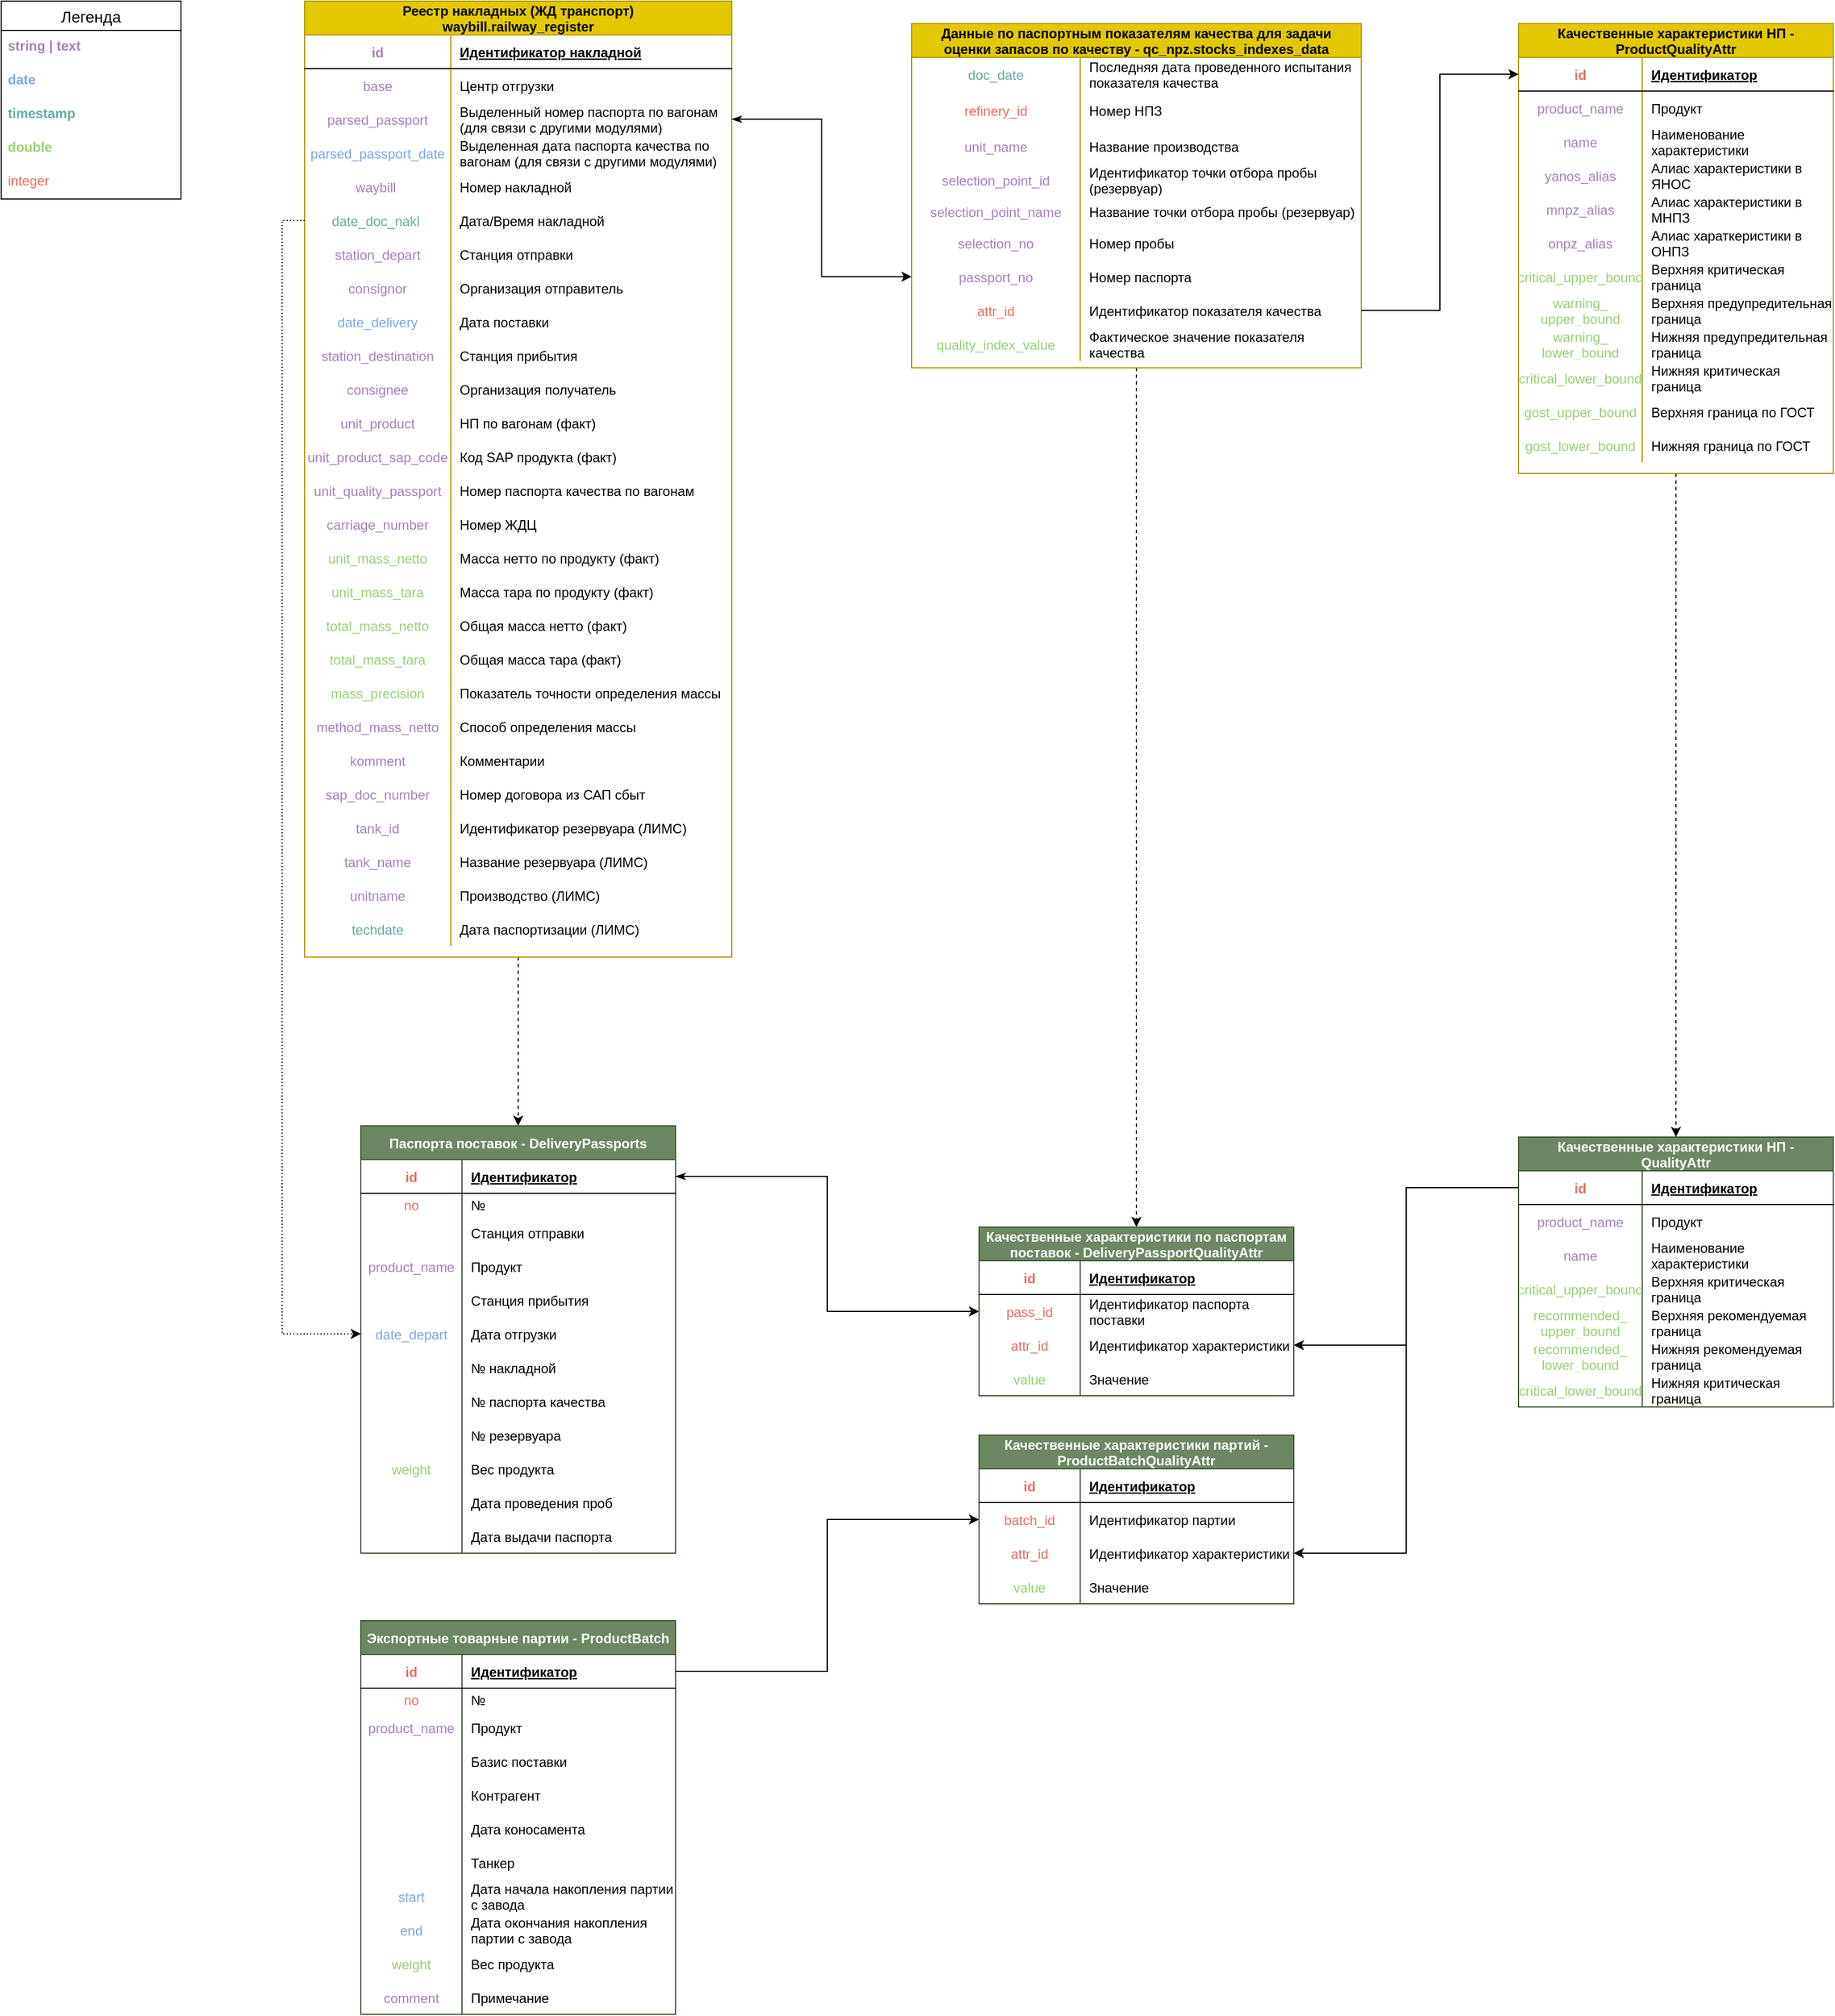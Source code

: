 <mxfile version="14.9.7" type="github">
  <diagram name="Page-1" id="5f0bae14-7c28-e335-631c-24af17079c00">
    <mxGraphModel dx="2773" dy="934" grid="1" gridSize="10" guides="1" tooltips="1" connect="1" arrows="1" fold="1" page="1" pageScale="1" pageWidth="1100" pageHeight="850" background="none" math="0" shadow="0">
      <root>
        <mxCell id="0" />
        <mxCell id="1" parent="0" />
        <mxCell id="OKTao6-8tQ2HSba5QrjD-53" style="edgeStyle=orthogonalEdgeStyle;rounded=0;orthogonalLoop=1;jettySize=auto;html=1;exitX=0.5;exitY=1;exitDx=0;exitDy=0;entryX=0.5;entryY=0;entryDx=0;entryDy=0;dashed=1;fontColor=#EA6B66;" edge="1" parent="1" source="CA9-zons2UcCvZ7FdS-7-17" target="boM8Fp75N3sVBavPqf3y-105">
          <mxGeometry relative="1" as="geometry" />
        </mxCell>
        <mxCell id="CA9-zons2UcCvZ7FdS-7-17" value="Реестр накладных (ЖД транспорт)&#xa;waybill.railway_register" style="shape=table;startSize=30;container=1;collapsible=1;childLayout=tableLayout;fixedRows=1;rowLines=0;fontStyle=1;align=center;resizeLast=1;fillColor=#e3c800;strokeColor=#B09500;fontColor=#000000;" parent="1" vertex="1">
          <mxGeometry x="180" width="380" height="850" as="geometry">
            <mxRectangle x="180" y="6" width="240" height="30" as="alternateBounds" />
          </mxGeometry>
        </mxCell>
        <mxCell id="CA9-zons2UcCvZ7FdS-7-18" value="" style="shape=partialRectangle;collapsible=0;dropTarget=0;pointerEvents=0;fillColor=none;top=0;left=0;bottom=1;right=0;points=[[0,0.5],[1,0.5]];portConstraint=eastwest;" parent="CA9-zons2UcCvZ7FdS-7-17" vertex="1">
          <mxGeometry y="30" width="380" height="30" as="geometry" />
        </mxCell>
        <mxCell id="CA9-zons2UcCvZ7FdS-7-19" value="id" style="shape=partialRectangle;connectable=0;fillColor=none;top=0;left=0;bottom=0;right=0;fontStyle=1;overflow=hidden;fontColor=#A680B8;" parent="CA9-zons2UcCvZ7FdS-7-18" vertex="1">
          <mxGeometry width="130" height="30" as="geometry" />
        </mxCell>
        <mxCell id="CA9-zons2UcCvZ7FdS-7-20" value="Идентификатор накладной" style="shape=partialRectangle;connectable=0;fillColor=none;top=0;left=0;bottom=0;right=0;align=left;spacingLeft=6;fontStyle=5;overflow=hidden;" parent="CA9-zons2UcCvZ7FdS-7-18" vertex="1">
          <mxGeometry x="130" width="250" height="30" as="geometry" />
        </mxCell>
        <mxCell id="CA9-zons2UcCvZ7FdS-7-21" value="" style="shape=partialRectangle;collapsible=0;dropTarget=0;pointerEvents=0;fillColor=none;top=0;left=0;bottom=0;right=0;points=[[0,0.5],[1,0.5]];portConstraint=eastwest;" parent="CA9-zons2UcCvZ7FdS-7-17" vertex="1">
          <mxGeometry y="60" width="380" height="30" as="geometry" />
        </mxCell>
        <mxCell id="CA9-zons2UcCvZ7FdS-7-22" value="base" style="shape=partialRectangle;connectable=0;fillColor=none;top=0;left=0;bottom=0;right=0;editable=1;overflow=hidden;fontColor=#A680B8;fontStyle=0" parent="CA9-zons2UcCvZ7FdS-7-21" vertex="1">
          <mxGeometry width="130" height="30" as="geometry" />
        </mxCell>
        <mxCell id="CA9-zons2UcCvZ7FdS-7-23" value="Центр отгрузки" style="shape=partialRectangle;connectable=0;fillColor=none;top=0;left=0;bottom=0;right=0;align=left;spacingLeft=6;overflow=hidden;" parent="CA9-zons2UcCvZ7FdS-7-21" vertex="1">
          <mxGeometry x="130" width="250" height="30" as="geometry" />
        </mxCell>
        <mxCell id="CA9-zons2UcCvZ7FdS-7-24" value="" style="shape=partialRectangle;collapsible=0;dropTarget=0;pointerEvents=0;fillColor=none;top=0;left=0;bottom=0;right=0;points=[[0,0.5],[1,0.5]];portConstraint=eastwest;" parent="CA9-zons2UcCvZ7FdS-7-17" vertex="1">
          <mxGeometry y="90" width="380" height="30" as="geometry" />
        </mxCell>
        <mxCell id="CA9-zons2UcCvZ7FdS-7-25" value="parsed_passport" style="shape=partialRectangle;connectable=0;fillColor=none;top=0;left=0;bottom=0;right=0;editable=1;overflow=hidden;fontColor=#A680B8;fontStyle=0" parent="CA9-zons2UcCvZ7FdS-7-24" vertex="1">
          <mxGeometry width="130" height="30" as="geometry" />
        </mxCell>
        <mxCell id="CA9-zons2UcCvZ7FdS-7-26" value="Выделенный номер паспорта по вагонам &#xa;(для связи с другими модулями)" style="shape=partialRectangle;connectable=0;fillColor=none;top=0;left=0;bottom=0;right=0;align=left;spacingLeft=6;overflow=hidden;" parent="CA9-zons2UcCvZ7FdS-7-24" vertex="1">
          <mxGeometry x="130" width="250" height="30" as="geometry" />
        </mxCell>
        <mxCell id="CA9-zons2UcCvZ7FdS-7-27" value="" style="shape=partialRectangle;collapsible=0;dropTarget=0;pointerEvents=0;fillColor=none;top=0;left=0;bottom=0;right=0;points=[[0,0.5],[1,0.5]];portConstraint=eastwest;" parent="CA9-zons2UcCvZ7FdS-7-17" vertex="1">
          <mxGeometry y="120" width="380" height="30" as="geometry" />
        </mxCell>
        <mxCell id="CA9-zons2UcCvZ7FdS-7-28" value="parsed_passport_date" style="shape=partialRectangle;connectable=0;fillColor=none;top=0;left=0;bottom=0;right=0;editable=1;overflow=hidden;fontColor=#7EA6E0;fontStyle=0" parent="CA9-zons2UcCvZ7FdS-7-27" vertex="1">
          <mxGeometry width="130" height="30" as="geometry" />
        </mxCell>
        <mxCell id="CA9-zons2UcCvZ7FdS-7-29" value="Выделенная дата паспорта качества по &#xa;вагонам (для связи с другими модулями)" style="shape=partialRectangle;connectable=0;fillColor=none;top=0;left=0;bottom=0;right=0;align=left;spacingLeft=6;overflow=hidden;fontStyle=0;" parent="CA9-zons2UcCvZ7FdS-7-27" vertex="1">
          <mxGeometry x="130" width="250" height="30" as="geometry" />
        </mxCell>
        <mxCell id="CA9-zons2UcCvZ7FdS-7-39" value="" style="shape=partialRectangle;collapsible=0;dropTarget=0;pointerEvents=0;fillColor=none;top=0;left=0;bottom=0;right=0;points=[[0,0.5],[1,0.5]];portConstraint=eastwest;" parent="CA9-zons2UcCvZ7FdS-7-17" vertex="1">
          <mxGeometry y="150" width="380" height="30" as="geometry" />
        </mxCell>
        <mxCell id="CA9-zons2UcCvZ7FdS-7-40" value="waybill " style="shape=partialRectangle;connectable=0;fillColor=none;top=0;left=0;bottom=0;right=0;editable=1;overflow=hidden;fontColor=#A680B8;fontStyle=0" parent="CA9-zons2UcCvZ7FdS-7-39" vertex="1">
          <mxGeometry width="130" height="30" as="geometry" />
        </mxCell>
        <mxCell id="CA9-zons2UcCvZ7FdS-7-41" value="Номер накладной" style="shape=partialRectangle;connectable=0;fillColor=none;top=0;left=0;bottom=0;right=0;align=left;spacingLeft=6;overflow=hidden;" parent="CA9-zons2UcCvZ7FdS-7-39" vertex="1">
          <mxGeometry x="130" width="250" height="30" as="geometry" />
        </mxCell>
        <mxCell id="CA9-zons2UcCvZ7FdS-7-42" value="" style="shape=partialRectangle;collapsible=0;dropTarget=0;pointerEvents=0;fillColor=none;top=0;left=0;bottom=0;right=0;points=[[0,0.5],[1,0.5]];portConstraint=eastwest;" parent="CA9-zons2UcCvZ7FdS-7-17" vertex="1">
          <mxGeometry y="180" width="380" height="30" as="geometry" />
        </mxCell>
        <mxCell id="CA9-zons2UcCvZ7FdS-7-43" value="date_doc_nakl " style="shape=partialRectangle;connectable=0;fillColor=none;top=0;left=0;bottom=0;right=0;editable=1;overflow=hidden;fontColor=#67AB9F;" parent="CA9-zons2UcCvZ7FdS-7-42" vertex="1">
          <mxGeometry width="130" height="30" as="geometry" />
        </mxCell>
        <mxCell id="CA9-zons2UcCvZ7FdS-7-44" value="Дата/Время накладной" style="shape=partialRectangle;connectable=0;fillColor=none;top=0;left=0;bottom=0;right=0;align=left;spacingLeft=6;overflow=hidden;" parent="CA9-zons2UcCvZ7FdS-7-42" vertex="1">
          <mxGeometry x="130" width="250" height="30" as="geometry" />
        </mxCell>
        <mxCell id="CA9-zons2UcCvZ7FdS-7-45" value="" style="shape=partialRectangle;collapsible=0;dropTarget=0;pointerEvents=0;fillColor=none;top=0;left=0;bottom=0;right=0;points=[[0,0.5],[1,0.5]];portConstraint=eastwest;" parent="CA9-zons2UcCvZ7FdS-7-17" vertex="1">
          <mxGeometry y="210" width="380" height="30" as="geometry" />
        </mxCell>
        <mxCell id="CA9-zons2UcCvZ7FdS-7-46" value="station_depart" style="shape=partialRectangle;connectable=0;fillColor=none;top=0;left=0;bottom=0;right=0;editable=1;overflow=hidden;fontColor=#A680B8;fontStyle=0" parent="CA9-zons2UcCvZ7FdS-7-45" vertex="1">
          <mxGeometry width="130" height="30" as="geometry" />
        </mxCell>
        <mxCell id="CA9-zons2UcCvZ7FdS-7-47" value="Cтанция отправки" style="shape=partialRectangle;connectable=0;fillColor=none;top=0;left=0;bottom=0;right=0;align=left;spacingLeft=6;overflow=hidden;" parent="CA9-zons2UcCvZ7FdS-7-45" vertex="1">
          <mxGeometry x="130" width="250" height="30" as="geometry" />
        </mxCell>
        <mxCell id="CA9-zons2UcCvZ7FdS-7-49" value="" style="shape=partialRectangle;collapsible=0;dropTarget=0;pointerEvents=0;fillColor=none;top=0;left=0;bottom=0;right=0;points=[[0,0.5],[1,0.5]];portConstraint=eastwest;" parent="CA9-zons2UcCvZ7FdS-7-17" vertex="1">
          <mxGeometry y="240" width="380" height="30" as="geometry" />
        </mxCell>
        <mxCell id="CA9-zons2UcCvZ7FdS-7-50" value="consignor" style="shape=partialRectangle;connectable=0;fillColor=none;top=0;left=0;bottom=0;right=0;editable=1;overflow=hidden;fontColor=#A680B8;fontStyle=0" parent="CA9-zons2UcCvZ7FdS-7-49" vertex="1">
          <mxGeometry width="130" height="30" as="geometry" />
        </mxCell>
        <mxCell id="CA9-zons2UcCvZ7FdS-7-51" value="Организация отправитель" style="shape=partialRectangle;connectable=0;fillColor=none;top=0;left=0;bottom=0;right=0;align=left;spacingLeft=6;overflow=hidden;" parent="CA9-zons2UcCvZ7FdS-7-49" vertex="1">
          <mxGeometry x="130" width="250" height="30" as="geometry" />
        </mxCell>
        <mxCell id="CA9-zons2UcCvZ7FdS-7-52" value="" style="shape=partialRectangle;collapsible=0;dropTarget=0;pointerEvents=0;fillColor=none;top=0;left=0;bottom=0;right=0;points=[[0,0.5],[1,0.5]];portConstraint=eastwest;" parent="CA9-zons2UcCvZ7FdS-7-17" vertex="1">
          <mxGeometry y="270" width="380" height="30" as="geometry" />
        </mxCell>
        <mxCell id="CA9-zons2UcCvZ7FdS-7-53" value="date_delivery" style="shape=partialRectangle;connectable=0;fillColor=none;top=0;left=0;bottom=0;right=0;editable=1;overflow=hidden;fontColor=#7EA6E0;fontStyle=0" parent="CA9-zons2UcCvZ7FdS-7-52" vertex="1">
          <mxGeometry width="130" height="30" as="geometry" />
        </mxCell>
        <mxCell id="CA9-zons2UcCvZ7FdS-7-54" value="Дата поставки" style="shape=partialRectangle;connectable=0;fillColor=none;top=0;left=0;bottom=0;right=0;align=left;spacingLeft=6;overflow=hidden;" parent="CA9-zons2UcCvZ7FdS-7-52" vertex="1">
          <mxGeometry x="130" width="250" height="30" as="geometry" />
        </mxCell>
        <mxCell id="CA9-zons2UcCvZ7FdS-7-55" value="" style="shape=partialRectangle;collapsible=0;dropTarget=0;pointerEvents=0;fillColor=none;top=0;left=0;bottom=0;right=0;points=[[0,0.5],[1,0.5]];portConstraint=eastwest;" parent="CA9-zons2UcCvZ7FdS-7-17" vertex="1">
          <mxGeometry y="300" width="380" height="30" as="geometry" />
        </mxCell>
        <mxCell id="CA9-zons2UcCvZ7FdS-7-56" value="station_destination" style="shape=partialRectangle;connectable=0;fillColor=none;top=0;left=0;bottom=0;right=0;editable=1;overflow=hidden;fontColor=#A680B8;fontStyle=0" parent="CA9-zons2UcCvZ7FdS-7-55" vertex="1">
          <mxGeometry width="130" height="30" as="geometry" />
        </mxCell>
        <mxCell id="CA9-zons2UcCvZ7FdS-7-57" value="Станция прибытия" style="shape=partialRectangle;connectable=0;fillColor=none;top=0;left=0;bottom=0;right=0;align=left;spacingLeft=6;overflow=hidden;" parent="CA9-zons2UcCvZ7FdS-7-55" vertex="1">
          <mxGeometry x="130" width="250" height="30" as="geometry" />
        </mxCell>
        <mxCell id="CA9-zons2UcCvZ7FdS-7-58" value="" style="shape=partialRectangle;collapsible=0;dropTarget=0;pointerEvents=0;fillColor=none;top=0;left=0;bottom=0;right=0;points=[[0,0.5],[1,0.5]];portConstraint=eastwest;" parent="CA9-zons2UcCvZ7FdS-7-17" vertex="1">
          <mxGeometry y="330" width="380" height="30" as="geometry" />
        </mxCell>
        <mxCell id="CA9-zons2UcCvZ7FdS-7-59" value="consignee" style="shape=partialRectangle;connectable=0;fillColor=none;top=0;left=0;bottom=0;right=0;editable=1;overflow=hidden;fontColor=#A680B8;fontStyle=0" parent="CA9-zons2UcCvZ7FdS-7-58" vertex="1">
          <mxGeometry width="130" height="30" as="geometry" />
        </mxCell>
        <mxCell id="CA9-zons2UcCvZ7FdS-7-60" value="Организация получатель" style="shape=partialRectangle;connectable=0;fillColor=none;top=0;left=0;bottom=0;right=0;align=left;spacingLeft=6;overflow=hidden;" parent="CA9-zons2UcCvZ7FdS-7-58" vertex="1">
          <mxGeometry x="130" width="250" height="30" as="geometry" />
        </mxCell>
        <mxCell id="CA9-zons2UcCvZ7FdS-7-61" value="" style="shape=partialRectangle;collapsible=0;dropTarget=0;pointerEvents=0;fillColor=none;top=0;left=0;bottom=0;right=0;points=[[0,0.5],[1,0.5]];portConstraint=eastwest;" parent="CA9-zons2UcCvZ7FdS-7-17" vertex="1">
          <mxGeometry y="360" width="380" height="30" as="geometry" />
        </mxCell>
        <mxCell id="CA9-zons2UcCvZ7FdS-7-62" value="unit_product" style="shape=partialRectangle;connectable=0;fillColor=none;top=0;left=0;bottom=0;right=0;editable=1;overflow=hidden;fontColor=#A680B8;fontStyle=0" parent="CA9-zons2UcCvZ7FdS-7-61" vertex="1">
          <mxGeometry width="130" height="30" as="geometry" />
        </mxCell>
        <mxCell id="CA9-zons2UcCvZ7FdS-7-63" value="НП по вагонам (факт)" style="shape=partialRectangle;connectable=0;fillColor=none;top=0;left=0;bottom=0;right=0;align=left;spacingLeft=6;overflow=hidden;" parent="CA9-zons2UcCvZ7FdS-7-61" vertex="1">
          <mxGeometry x="130" width="250" height="30" as="geometry" />
        </mxCell>
        <mxCell id="CA9-zons2UcCvZ7FdS-7-64" value="" style="shape=partialRectangle;collapsible=0;dropTarget=0;pointerEvents=0;fillColor=none;top=0;left=0;bottom=0;right=0;points=[[0,0.5],[1,0.5]];portConstraint=eastwest;" parent="CA9-zons2UcCvZ7FdS-7-17" vertex="1">
          <mxGeometry y="390" width="380" height="30" as="geometry" />
        </mxCell>
        <mxCell id="CA9-zons2UcCvZ7FdS-7-65" value="unit_product_sap_code" style="shape=partialRectangle;connectable=0;fillColor=none;top=0;left=0;bottom=0;right=0;editable=1;overflow=hidden;fontColor=#A680B8;fontStyle=0" parent="CA9-zons2UcCvZ7FdS-7-64" vertex="1">
          <mxGeometry width="130" height="30" as="geometry" />
        </mxCell>
        <mxCell id="CA9-zons2UcCvZ7FdS-7-66" value="Код SAP продукта (факт)" style="shape=partialRectangle;connectable=0;fillColor=none;top=0;left=0;bottom=0;right=0;align=left;spacingLeft=6;overflow=hidden;" parent="CA9-zons2UcCvZ7FdS-7-64" vertex="1">
          <mxGeometry x="130" width="250" height="30" as="geometry" />
        </mxCell>
        <mxCell id="CA9-zons2UcCvZ7FdS-7-67" value="" style="shape=partialRectangle;collapsible=0;dropTarget=0;pointerEvents=0;fillColor=none;top=0;left=0;bottom=0;right=0;points=[[0,0.5],[1,0.5]];portConstraint=eastwest;" parent="CA9-zons2UcCvZ7FdS-7-17" vertex="1">
          <mxGeometry y="420" width="380" height="30" as="geometry" />
        </mxCell>
        <mxCell id="CA9-zons2UcCvZ7FdS-7-68" value="unit_quality_passport" style="shape=partialRectangle;connectable=0;fillColor=none;top=0;left=0;bottom=0;right=0;editable=1;overflow=hidden;fontColor=#A680B8;fontStyle=0" parent="CA9-zons2UcCvZ7FdS-7-67" vertex="1">
          <mxGeometry width="130" height="30" as="geometry" />
        </mxCell>
        <mxCell id="CA9-zons2UcCvZ7FdS-7-69" value="Номер паспорта качества по вагонам" style="shape=partialRectangle;connectable=0;fillColor=none;top=0;left=0;bottom=0;right=0;align=left;spacingLeft=6;overflow=hidden;" parent="CA9-zons2UcCvZ7FdS-7-67" vertex="1">
          <mxGeometry x="130" width="250" height="30" as="geometry" />
        </mxCell>
        <mxCell id="CA9-zons2UcCvZ7FdS-7-70" value="" style="shape=partialRectangle;collapsible=0;dropTarget=0;pointerEvents=0;fillColor=none;top=0;left=0;bottom=0;right=0;points=[[0,0.5],[1,0.5]];portConstraint=eastwest;" parent="CA9-zons2UcCvZ7FdS-7-17" vertex="1">
          <mxGeometry y="450" width="380" height="30" as="geometry" />
        </mxCell>
        <mxCell id="CA9-zons2UcCvZ7FdS-7-71" value="carriage_number" style="shape=partialRectangle;connectable=0;fillColor=none;top=0;left=0;bottom=0;right=0;editable=1;overflow=hidden;fontColor=#A680B8;fontStyle=0" parent="CA9-zons2UcCvZ7FdS-7-70" vertex="1">
          <mxGeometry width="130" height="30" as="geometry" />
        </mxCell>
        <mxCell id="CA9-zons2UcCvZ7FdS-7-72" value="Номер ЖДЦ" style="shape=partialRectangle;connectable=0;fillColor=none;top=0;left=0;bottom=0;right=0;align=left;spacingLeft=6;overflow=hidden;" parent="CA9-zons2UcCvZ7FdS-7-70" vertex="1">
          <mxGeometry x="130" width="250" height="30" as="geometry" />
        </mxCell>
        <mxCell id="CA9-zons2UcCvZ7FdS-7-73" value="" style="shape=partialRectangle;collapsible=0;dropTarget=0;pointerEvents=0;fillColor=none;top=0;left=0;bottom=0;right=0;points=[[0,0.5],[1,0.5]];portConstraint=eastwest;" parent="CA9-zons2UcCvZ7FdS-7-17" vertex="1">
          <mxGeometry y="480" width="380" height="30" as="geometry" />
        </mxCell>
        <mxCell id="CA9-zons2UcCvZ7FdS-7-74" value="unit_mass_netto" style="shape=partialRectangle;connectable=0;fillColor=none;top=0;left=0;bottom=0;right=0;editable=1;overflow=hidden;fontColor=#97D077;" parent="CA9-zons2UcCvZ7FdS-7-73" vertex="1">
          <mxGeometry width="130" height="30" as="geometry" />
        </mxCell>
        <mxCell id="CA9-zons2UcCvZ7FdS-7-75" value="Масса нетто по продукту (факт)" style="shape=partialRectangle;connectable=0;fillColor=none;top=0;left=0;bottom=0;right=0;align=left;spacingLeft=6;overflow=hidden;" parent="CA9-zons2UcCvZ7FdS-7-73" vertex="1">
          <mxGeometry x="130" width="250" height="30" as="geometry" />
        </mxCell>
        <mxCell id="CA9-zons2UcCvZ7FdS-7-76" value="" style="shape=partialRectangle;collapsible=0;dropTarget=0;pointerEvents=0;fillColor=none;top=0;left=0;bottom=0;right=0;points=[[0,0.5],[1,0.5]];portConstraint=eastwest;" parent="CA9-zons2UcCvZ7FdS-7-17" vertex="1">
          <mxGeometry y="510" width="380" height="30" as="geometry" />
        </mxCell>
        <mxCell id="CA9-zons2UcCvZ7FdS-7-77" value="unit_mass_tara" style="shape=partialRectangle;connectable=0;fillColor=none;top=0;left=0;bottom=0;right=0;editable=1;overflow=hidden;fontColor=#97D077;" parent="CA9-zons2UcCvZ7FdS-7-76" vertex="1">
          <mxGeometry width="130" height="30" as="geometry" />
        </mxCell>
        <mxCell id="CA9-zons2UcCvZ7FdS-7-78" value="Масса тара по продукту (факт)" style="shape=partialRectangle;connectable=0;fillColor=none;top=0;left=0;bottom=0;right=0;align=left;spacingLeft=6;overflow=hidden;" parent="CA9-zons2UcCvZ7FdS-7-76" vertex="1">
          <mxGeometry x="130" width="250" height="30" as="geometry" />
        </mxCell>
        <mxCell id="CA9-zons2UcCvZ7FdS-7-79" value="" style="shape=partialRectangle;collapsible=0;dropTarget=0;pointerEvents=0;fillColor=none;top=0;left=0;bottom=0;right=0;points=[[0,0.5],[1,0.5]];portConstraint=eastwest;fontColor=#A680B8;strokeColor=#B5739D;" parent="CA9-zons2UcCvZ7FdS-7-17" vertex="1">
          <mxGeometry y="540" width="380" height="30" as="geometry" />
        </mxCell>
        <mxCell id="CA9-zons2UcCvZ7FdS-7-80" value="total_mass_netto" style="shape=partialRectangle;connectable=0;fillColor=none;top=0;left=0;bottom=0;right=0;editable=1;overflow=hidden;fontColor=#97D077;" parent="CA9-zons2UcCvZ7FdS-7-79" vertex="1">
          <mxGeometry width="130" height="30" as="geometry" />
        </mxCell>
        <mxCell id="CA9-zons2UcCvZ7FdS-7-81" value="Общая масса нетто (факт)" style="shape=partialRectangle;connectable=0;fillColor=none;top=0;left=0;bottom=0;right=0;align=left;spacingLeft=6;overflow=hidden;" parent="CA9-zons2UcCvZ7FdS-7-79" vertex="1">
          <mxGeometry x="130" width="250" height="30" as="geometry" />
        </mxCell>
        <mxCell id="CA9-zons2UcCvZ7FdS-7-82" value="" style="shape=partialRectangle;collapsible=0;dropTarget=0;pointerEvents=0;fillColor=none;top=0;left=0;bottom=0;right=0;points=[[0,0.5],[1,0.5]];portConstraint=eastwest;fontColor=#A680B8;strokeColor=#B5739D;" parent="CA9-zons2UcCvZ7FdS-7-17" vertex="1">
          <mxGeometry y="570" width="380" height="30" as="geometry" />
        </mxCell>
        <mxCell id="CA9-zons2UcCvZ7FdS-7-83" value="total_mass_tara" style="shape=partialRectangle;connectable=0;fillColor=none;top=0;left=0;bottom=0;right=0;editable=1;overflow=hidden;fontColor=#97D077;" parent="CA9-zons2UcCvZ7FdS-7-82" vertex="1">
          <mxGeometry width="130" height="30" as="geometry" />
        </mxCell>
        <mxCell id="CA9-zons2UcCvZ7FdS-7-84" value="Общая масса тара (факт)" style="shape=partialRectangle;connectable=0;fillColor=none;top=0;left=0;bottom=0;right=0;align=left;spacingLeft=6;overflow=hidden;" parent="CA9-zons2UcCvZ7FdS-7-82" vertex="1">
          <mxGeometry x="130" width="250" height="30" as="geometry" />
        </mxCell>
        <mxCell id="CA9-zons2UcCvZ7FdS-7-85" value="" style="shape=partialRectangle;collapsible=0;dropTarget=0;pointerEvents=0;fillColor=none;top=0;left=0;bottom=0;right=0;points=[[0,0.5],[1,0.5]];portConstraint=eastwest;fontColor=#A680B8;strokeColor=#B5739D;" parent="CA9-zons2UcCvZ7FdS-7-17" vertex="1">
          <mxGeometry y="600" width="380" height="30" as="geometry" />
        </mxCell>
        <mxCell id="CA9-zons2UcCvZ7FdS-7-86" value="mass_precision" style="shape=partialRectangle;connectable=0;fillColor=none;top=0;left=0;bottom=0;right=0;editable=1;overflow=hidden;fontColor=#97D077;" parent="CA9-zons2UcCvZ7FdS-7-85" vertex="1">
          <mxGeometry width="130" height="30" as="geometry" />
        </mxCell>
        <mxCell id="CA9-zons2UcCvZ7FdS-7-87" value="Показатель точности определения массы" style="shape=partialRectangle;connectable=0;fillColor=none;top=0;left=0;bottom=0;right=0;align=left;spacingLeft=6;overflow=hidden;" parent="CA9-zons2UcCvZ7FdS-7-85" vertex="1">
          <mxGeometry x="130" width="250" height="30" as="geometry" />
        </mxCell>
        <mxCell id="CA9-zons2UcCvZ7FdS-7-88" value="" style="shape=partialRectangle;collapsible=0;dropTarget=0;pointerEvents=0;fillColor=none;top=0;left=0;bottom=0;right=0;points=[[0,0.5],[1,0.5]];portConstraint=eastwest;fontColor=#A680B8;strokeColor=#B5739D;" parent="CA9-zons2UcCvZ7FdS-7-17" vertex="1">
          <mxGeometry y="630" width="380" height="30" as="geometry" />
        </mxCell>
        <mxCell id="CA9-zons2UcCvZ7FdS-7-89" value="method_mass_netto" style="shape=partialRectangle;connectable=0;fillColor=none;top=0;left=0;bottom=0;right=0;editable=1;overflow=hidden;fontColor=#A680B8;" parent="CA9-zons2UcCvZ7FdS-7-88" vertex="1">
          <mxGeometry width="130" height="30" as="geometry" />
        </mxCell>
        <mxCell id="CA9-zons2UcCvZ7FdS-7-90" value="Способ определения массы" style="shape=partialRectangle;connectable=0;fillColor=none;top=0;left=0;bottom=0;right=0;align=left;spacingLeft=6;overflow=hidden;" parent="CA9-zons2UcCvZ7FdS-7-88" vertex="1">
          <mxGeometry x="130" width="250" height="30" as="geometry" />
        </mxCell>
        <mxCell id="CA9-zons2UcCvZ7FdS-7-91" value="" style="shape=partialRectangle;collapsible=0;dropTarget=0;pointerEvents=0;fillColor=none;top=0;left=0;bottom=0;right=0;points=[[0,0.5],[1,0.5]];portConstraint=eastwest;fontColor=#A680B8;strokeColor=#B5739D;" parent="CA9-zons2UcCvZ7FdS-7-17" vertex="1">
          <mxGeometry y="660" width="380" height="30" as="geometry" />
        </mxCell>
        <mxCell id="CA9-zons2UcCvZ7FdS-7-92" value="komment" style="shape=partialRectangle;connectable=0;fillColor=none;top=0;left=0;bottom=0;right=0;editable=1;overflow=hidden;fontColor=#A680B8;" parent="CA9-zons2UcCvZ7FdS-7-91" vertex="1">
          <mxGeometry width="130" height="30" as="geometry" />
        </mxCell>
        <mxCell id="CA9-zons2UcCvZ7FdS-7-93" value="Комментарии" style="shape=partialRectangle;connectable=0;fillColor=none;top=0;left=0;bottom=0;right=0;align=left;spacingLeft=6;overflow=hidden;" parent="CA9-zons2UcCvZ7FdS-7-91" vertex="1">
          <mxGeometry x="130" width="250" height="30" as="geometry" />
        </mxCell>
        <mxCell id="CA9-zons2UcCvZ7FdS-7-94" value="" style="shape=partialRectangle;collapsible=0;dropTarget=0;pointerEvents=0;fillColor=none;top=0;left=0;bottom=0;right=0;points=[[0,0.5],[1,0.5]];portConstraint=eastwest;fontColor=#A680B8;strokeColor=#B5739D;" parent="CA9-zons2UcCvZ7FdS-7-17" vertex="1">
          <mxGeometry y="690" width="380" height="30" as="geometry" />
        </mxCell>
        <mxCell id="CA9-zons2UcCvZ7FdS-7-95" value="sap_doc_number" style="shape=partialRectangle;connectable=0;fillColor=none;top=0;left=0;bottom=0;right=0;editable=1;overflow=hidden;fontColor=#A680B8;" parent="CA9-zons2UcCvZ7FdS-7-94" vertex="1">
          <mxGeometry width="130" height="30" as="geometry" />
        </mxCell>
        <mxCell id="CA9-zons2UcCvZ7FdS-7-96" value="Номер договора из САП сбыт" style="shape=partialRectangle;connectable=0;fillColor=none;top=0;left=0;bottom=0;right=0;align=left;spacingLeft=6;overflow=hidden;" parent="CA9-zons2UcCvZ7FdS-7-94" vertex="1">
          <mxGeometry x="130" width="250" height="30" as="geometry" />
        </mxCell>
        <mxCell id="CA9-zons2UcCvZ7FdS-7-97" value="" style="shape=partialRectangle;collapsible=0;dropTarget=0;pointerEvents=0;fillColor=none;top=0;left=0;bottom=0;right=0;points=[[0,0.5],[1,0.5]];portConstraint=eastwest;fontColor=#A680B8;strokeColor=#B5739D;" parent="CA9-zons2UcCvZ7FdS-7-17" vertex="1">
          <mxGeometry y="720" width="380" height="30" as="geometry" />
        </mxCell>
        <mxCell id="CA9-zons2UcCvZ7FdS-7-98" value="tank_id" style="shape=partialRectangle;connectable=0;fillColor=none;top=0;left=0;bottom=0;right=0;editable=1;overflow=hidden;fontColor=#A680B8;" parent="CA9-zons2UcCvZ7FdS-7-97" vertex="1">
          <mxGeometry width="130" height="30" as="geometry" />
        </mxCell>
        <mxCell id="CA9-zons2UcCvZ7FdS-7-99" value="Идентификатор резервуара (ЛИМС)" style="shape=partialRectangle;connectable=0;fillColor=none;top=0;left=0;bottom=0;right=0;align=left;spacingLeft=6;overflow=hidden;" parent="CA9-zons2UcCvZ7FdS-7-97" vertex="1">
          <mxGeometry x="130" width="250" height="30" as="geometry" />
        </mxCell>
        <mxCell id="CA9-zons2UcCvZ7FdS-7-100" value="" style="shape=partialRectangle;collapsible=0;dropTarget=0;pointerEvents=0;fillColor=none;top=0;left=0;bottom=0;right=0;points=[[0,0.5],[1,0.5]];portConstraint=eastwest;fontColor=#A680B8;strokeColor=#B5739D;" parent="CA9-zons2UcCvZ7FdS-7-17" vertex="1">
          <mxGeometry y="750" width="380" height="30" as="geometry" />
        </mxCell>
        <mxCell id="CA9-zons2UcCvZ7FdS-7-101" value="tank_name" style="shape=partialRectangle;connectable=0;fillColor=none;top=0;left=0;bottom=0;right=0;editable=1;overflow=hidden;fontColor=#A680B8;" parent="CA9-zons2UcCvZ7FdS-7-100" vertex="1">
          <mxGeometry width="130" height="30" as="geometry" />
        </mxCell>
        <mxCell id="CA9-zons2UcCvZ7FdS-7-102" value="Название резервуара (ЛИМС)" style="shape=partialRectangle;connectable=0;fillColor=none;top=0;left=0;bottom=0;right=0;align=left;spacingLeft=6;overflow=hidden;" parent="CA9-zons2UcCvZ7FdS-7-100" vertex="1">
          <mxGeometry x="130" width="250" height="30" as="geometry" />
        </mxCell>
        <mxCell id="CA9-zons2UcCvZ7FdS-7-103" value="" style="shape=partialRectangle;collapsible=0;dropTarget=0;pointerEvents=0;fillColor=none;top=0;left=0;bottom=0;right=0;points=[[0,0.5],[1,0.5]];portConstraint=eastwest;fontColor=#A680B8;strokeColor=#B5739D;" parent="CA9-zons2UcCvZ7FdS-7-17" vertex="1">
          <mxGeometry y="780" width="380" height="30" as="geometry" />
        </mxCell>
        <mxCell id="CA9-zons2UcCvZ7FdS-7-104" value="unitname" style="shape=partialRectangle;connectable=0;fillColor=none;top=0;left=0;bottom=0;right=0;editable=1;overflow=hidden;fontColor=#A680B8;" parent="CA9-zons2UcCvZ7FdS-7-103" vertex="1">
          <mxGeometry width="130" height="30" as="geometry" />
        </mxCell>
        <mxCell id="CA9-zons2UcCvZ7FdS-7-105" value="Производство (ЛИМС)" style="shape=partialRectangle;connectable=0;fillColor=none;top=0;left=0;bottom=0;right=0;align=left;spacingLeft=6;overflow=hidden;" parent="CA9-zons2UcCvZ7FdS-7-103" vertex="1">
          <mxGeometry x="130" width="250" height="30" as="geometry" />
        </mxCell>
        <mxCell id="CA9-zons2UcCvZ7FdS-7-106" value="" style="shape=partialRectangle;collapsible=0;dropTarget=0;pointerEvents=0;fillColor=none;top=0;left=0;bottom=0;right=0;points=[[0,0.5],[1,0.5]];portConstraint=eastwest;fontColor=#A680B8;strokeColor=#B5739D;" parent="CA9-zons2UcCvZ7FdS-7-17" vertex="1">
          <mxGeometry y="810" width="380" height="30" as="geometry" />
        </mxCell>
        <mxCell id="CA9-zons2UcCvZ7FdS-7-107" value="techdate" style="shape=partialRectangle;connectable=0;fillColor=none;top=0;left=0;bottom=0;right=0;editable=1;overflow=hidden;fontColor=#67AB9F;" parent="CA9-zons2UcCvZ7FdS-7-106" vertex="1">
          <mxGeometry width="130" height="30" as="geometry" />
        </mxCell>
        <mxCell id="CA9-zons2UcCvZ7FdS-7-108" value="Дата паспортизации (ЛИМС)" style="shape=partialRectangle;connectable=0;fillColor=none;top=0;left=0;bottom=0;right=0;align=left;spacingLeft=6;overflow=hidden;" parent="CA9-zons2UcCvZ7FdS-7-106" vertex="1">
          <mxGeometry x="130" width="250" height="30" as="geometry" />
        </mxCell>
        <mxCell id="CA9-zons2UcCvZ7FdS-7-127" value="Легенда" style="swimlane;fontStyle=0;childLayout=stackLayout;horizontal=1;startSize=26;horizontalStack=0;resizeParent=1;resizeParentMax=0;resizeLast=0;collapsible=1;marginBottom=0;align=center;fontSize=14;fillColor=none;" parent="1" vertex="1">
          <mxGeometry x="-90" width="160" height="176" as="geometry" />
        </mxCell>
        <mxCell id="CA9-zons2UcCvZ7FdS-7-128" value="string | text" style="text;strokeColor=none;fillColor=none;spacingLeft=4;spacingRight=4;overflow=hidden;rotatable=0;points=[[0,0.5],[1,0.5]];portConstraint=eastwest;fontSize=12;fontColor=#A680B8;fontStyle=1" parent="CA9-zons2UcCvZ7FdS-7-127" vertex="1">
          <mxGeometry y="26" width="160" height="30" as="geometry" />
        </mxCell>
        <mxCell id="CA9-zons2UcCvZ7FdS-7-129" value="date" style="text;strokeColor=none;fillColor=none;spacingLeft=4;spacingRight=4;overflow=hidden;rotatable=0;points=[[0,0.5],[1,0.5]];portConstraint=eastwest;fontSize=12;fontColor=#7EA6E0;fontStyle=1" parent="CA9-zons2UcCvZ7FdS-7-127" vertex="1">
          <mxGeometry y="56" width="160" height="30" as="geometry" />
        </mxCell>
        <mxCell id="CA9-zons2UcCvZ7FdS-7-130" value="timestamp" style="text;strokeColor=none;fillColor=none;spacingLeft=4;spacingRight=4;overflow=hidden;rotatable=0;points=[[0,0.5],[1,0.5]];portConstraint=eastwest;fontSize=12;fontColor=#67AB9F;fontStyle=1" parent="CA9-zons2UcCvZ7FdS-7-127" vertex="1">
          <mxGeometry y="86" width="160" height="30" as="geometry" />
        </mxCell>
        <mxCell id="CA9-zons2UcCvZ7FdS-7-131" value="double" style="text;strokeColor=none;fillColor=none;spacingLeft=4;spacingRight=4;overflow=hidden;rotatable=0;points=[[0,0.5],[1,0.5]];portConstraint=eastwest;fontSize=12;fontColor=#97D077;fontStyle=1" parent="CA9-zons2UcCvZ7FdS-7-127" vertex="1">
          <mxGeometry y="116" width="160" height="30" as="geometry" />
        </mxCell>
        <mxCell id="CA9-zons2UcCvZ7FdS-7-214" value="integer" style="text;strokeColor=none;fillColor=none;spacingLeft=4;spacingRight=4;overflow=hidden;rotatable=0;points=[[0,0.5],[1,0.5]];portConstraint=eastwest;fontSize=12;fontColor=#EA6B66;" parent="CA9-zons2UcCvZ7FdS-7-127" vertex="1">
          <mxGeometry y="146" width="160" height="30" as="geometry" />
        </mxCell>
        <mxCell id="OKTao6-8tQ2HSba5QrjD-51" style="edgeStyle=orthogonalEdgeStyle;rounded=0;orthogonalLoop=1;jettySize=auto;html=1;exitX=0.5;exitY=1;exitDx=0;exitDy=0;dashed=1;fontColor=#EA6B66;entryX=0.5;entryY=0;entryDx=0;entryDy=0;" edge="1" parent="1" source="CA9-zons2UcCvZ7FdS-7-132" target="boM8Fp75N3sVBavPqf3y-151">
          <mxGeometry relative="1" as="geometry" />
        </mxCell>
        <mxCell id="CA9-zons2UcCvZ7FdS-7-132" value="Данные по паспортным показателям качества для задачи &#xa;оценки запасов по качеству - qc_npz.stocks_indexes_data" style="shape=table;startSize=30;container=1;collapsible=1;childLayout=tableLayout;fixedRows=1;rowLines=0;fontStyle=1;align=center;resizeLast=1;fillColor=#e3c800;strokeColor=#B09500;fontColor=#000000;" parent="1" vertex="1">
          <mxGeometry x="720" y="20" width="400" height="306" as="geometry">
            <mxRectangle x="590" y="6" width="380" height="30" as="alternateBounds" />
          </mxGeometry>
        </mxCell>
        <mxCell id="CA9-zons2UcCvZ7FdS-7-136" value="" style="shape=partialRectangle;collapsible=0;dropTarget=0;pointerEvents=0;fillColor=none;top=0;left=0;bottom=0;right=0;points=[[0,0.5],[1,0.5]];portConstraint=eastwest;" parent="CA9-zons2UcCvZ7FdS-7-132" vertex="1">
          <mxGeometry y="30" width="400" height="30" as="geometry" />
        </mxCell>
        <mxCell id="CA9-zons2UcCvZ7FdS-7-137" value="doc_date" style="shape=partialRectangle;connectable=0;fillColor=none;top=0;left=0;bottom=0;right=0;editable=1;overflow=hidden;fontStyle=0;fontColor=#67AB9F;" parent="CA9-zons2UcCvZ7FdS-7-136" vertex="1">
          <mxGeometry width="150" height="30" as="geometry" />
        </mxCell>
        <mxCell id="CA9-zons2UcCvZ7FdS-7-138" value="Последняя дата проведенного испытания &#xa;показателя качества" style="shape=partialRectangle;connectable=0;fillColor=none;top=0;left=0;bottom=0;right=0;align=left;spacingLeft=6;overflow=hidden;" parent="CA9-zons2UcCvZ7FdS-7-136" vertex="1">
          <mxGeometry x="150" width="250" height="30" as="geometry" />
        </mxCell>
        <mxCell id="CA9-zons2UcCvZ7FdS-7-139" value="" style="shape=partialRectangle;collapsible=0;dropTarget=0;pointerEvents=0;fillColor=none;top=0;left=0;bottom=0;right=0;points=[[0,0.5],[1,0.5]];portConstraint=eastwest;" parent="CA9-zons2UcCvZ7FdS-7-132" vertex="1">
          <mxGeometry y="60" width="400" height="34" as="geometry" />
        </mxCell>
        <mxCell id="CA9-zons2UcCvZ7FdS-7-140" value="refinery_id" style="shape=partialRectangle;connectable=0;fillColor=none;top=0;left=0;bottom=0;right=0;editable=1;overflow=hidden;fontStyle=0;fontColor=#EA6B66;" parent="CA9-zons2UcCvZ7FdS-7-139" vertex="1">
          <mxGeometry width="150" height="34" as="geometry" />
        </mxCell>
        <mxCell id="CA9-zons2UcCvZ7FdS-7-141" value="Номер НПЗ" style="shape=partialRectangle;connectable=0;fillColor=none;top=0;left=0;bottom=0;right=0;align=left;spacingLeft=6;overflow=hidden;" parent="CA9-zons2UcCvZ7FdS-7-139" vertex="1">
          <mxGeometry x="150" width="250" height="34" as="geometry" />
        </mxCell>
        <mxCell id="CA9-zons2UcCvZ7FdS-7-145" value="" style="shape=partialRectangle;collapsible=0;dropTarget=0;pointerEvents=0;fillColor=none;top=0;left=0;bottom=0;right=0;points=[[0,0.5],[1,0.5]];portConstraint=eastwest;" parent="CA9-zons2UcCvZ7FdS-7-132" vertex="1">
          <mxGeometry y="94" width="400" height="30" as="geometry" />
        </mxCell>
        <mxCell id="CA9-zons2UcCvZ7FdS-7-146" value="unit_name" style="shape=partialRectangle;connectable=0;fillColor=none;top=0;left=0;bottom=0;right=0;editable=1;overflow=hidden;fontColor=#A680B8;fontStyle=0" parent="CA9-zons2UcCvZ7FdS-7-145" vertex="1">
          <mxGeometry width="150" height="30" as="geometry" />
        </mxCell>
        <mxCell id="CA9-zons2UcCvZ7FdS-7-147" value="Название производства" style="shape=partialRectangle;connectable=0;fillColor=none;top=0;left=0;bottom=0;right=0;align=left;spacingLeft=6;overflow=hidden;" parent="CA9-zons2UcCvZ7FdS-7-145" vertex="1">
          <mxGeometry x="150" width="250" height="30" as="geometry" />
        </mxCell>
        <mxCell id="CA9-zons2UcCvZ7FdS-7-151" value="" style="shape=partialRectangle;collapsible=0;dropTarget=0;pointerEvents=0;fillColor=none;top=0;left=0;bottom=0;right=0;points=[[0,0.5],[1,0.5]];portConstraint=eastwest;" parent="CA9-zons2UcCvZ7FdS-7-132" vertex="1">
          <mxGeometry y="124" width="400" height="30" as="geometry" />
        </mxCell>
        <mxCell id="CA9-zons2UcCvZ7FdS-7-152" value="selection_point_id" style="shape=partialRectangle;connectable=0;fillColor=none;top=0;left=0;bottom=0;right=0;editable=1;overflow=hidden;fontColor=#A680B8;fontStyle=0" parent="CA9-zons2UcCvZ7FdS-7-151" vertex="1">
          <mxGeometry width="150" height="30" as="geometry" />
        </mxCell>
        <mxCell id="CA9-zons2UcCvZ7FdS-7-153" value="Идентификатор точки отбора пробы&#xa;(резервуар)" style="shape=partialRectangle;connectable=0;fillColor=none;top=0;left=0;bottom=0;right=0;align=left;spacingLeft=6;overflow=hidden;" parent="CA9-zons2UcCvZ7FdS-7-151" vertex="1">
          <mxGeometry x="150" width="250" height="30" as="geometry" />
        </mxCell>
        <mxCell id="CA9-zons2UcCvZ7FdS-7-154" value="" style="shape=partialRectangle;collapsible=0;dropTarget=0;pointerEvents=0;fillColor=none;top=0;left=0;bottom=0;right=0;points=[[0,0.5],[1,0.5]];portConstraint=eastwest;" parent="CA9-zons2UcCvZ7FdS-7-132" vertex="1">
          <mxGeometry y="154" width="400" height="26" as="geometry" />
        </mxCell>
        <mxCell id="CA9-zons2UcCvZ7FdS-7-155" value="selection_point_name" style="shape=partialRectangle;connectable=0;fillColor=none;top=0;left=0;bottom=0;right=0;editable=1;overflow=hidden;fontColor=#A680B8;fontStyle=0" parent="CA9-zons2UcCvZ7FdS-7-154" vertex="1">
          <mxGeometry width="150" height="26" as="geometry" />
        </mxCell>
        <mxCell id="CA9-zons2UcCvZ7FdS-7-156" value="Название точки отбора пробы (резервуар)" style="shape=partialRectangle;connectable=0;fillColor=none;top=0;left=0;bottom=0;right=0;align=left;spacingLeft=6;overflow=hidden;" parent="CA9-zons2UcCvZ7FdS-7-154" vertex="1">
          <mxGeometry x="150" width="250" height="26" as="geometry" />
        </mxCell>
        <mxCell id="CA9-zons2UcCvZ7FdS-7-160" value="" style="shape=partialRectangle;collapsible=0;dropTarget=0;pointerEvents=0;fillColor=none;top=0;left=0;bottom=0;right=0;points=[[0,0.5],[1,0.5]];portConstraint=eastwest;" parent="CA9-zons2UcCvZ7FdS-7-132" vertex="1">
          <mxGeometry y="180" width="400" height="30" as="geometry" />
        </mxCell>
        <mxCell id="CA9-zons2UcCvZ7FdS-7-161" value="selection_no" style="shape=partialRectangle;connectable=0;fillColor=none;top=0;left=0;bottom=0;right=0;editable=1;overflow=hidden;fontColor=#A680B8;fontStyle=0" parent="CA9-zons2UcCvZ7FdS-7-160" vertex="1">
          <mxGeometry width="150" height="30" as="geometry" />
        </mxCell>
        <mxCell id="CA9-zons2UcCvZ7FdS-7-162" value="Номер пробы" style="shape=partialRectangle;connectable=0;fillColor=none;top=0;left=0;bottom=0;right=0;align=left;spacingLeft=6;overflow=hidden;" parent="CA9-zons2UcCvZ7FdS-7-160" vertex="1">
          <mxGeometry x="150" width="250" height="30" as="geometry" />
        </mxCell>
        <mxCell id="CA9-zons2UcCvZ7FdS-7-163" value="" style="shape=partialRectangle;collapsible=0;dropTarget=0;pointerEvents=0;fillColor=none;top=0;left=0;bottom=0;right=0;points=[[0,0.5],[1,0.5]];portConstraint=eastwest;" parent="CA9-zons2UcCvZ7FdS-7-132" vertex="1">
          <mxGeometry y="210" width="400" height="30" as="geometry" />
        </mxCell>
        <mxCell id="CA9-zons2UcCvZ7FdS-7-164" value="passport_no" style="shape=partialRectangle;connectable=0;fillColor=none;top=0;left=0;bottom=0;right=0;editable=1;overflow=hidden;fontColor=#A680B8;fontStyle=0" parent="CA9-zons2UcCvZ7FdS-7-163" vertex="1">
          <mxGeometry width="150" height="30" as="geometry" />
        </mxCell>
        <mxCell id="CA9-zons2UcCvZ7FdS-7-165" value="Номер паспорта" style="shape=partialRectangle;connectable=0;fillColor=none;top=0;left=0;bottom=0;right=0;align=left;spacingLeft=6;overflow=hidden;" parent="CA9-zons2UcCvZ7FdS-7-163" vertex="1">
          <mxGeometry x="150" width="250" height="30" as="geometry" />
        </mxCell>
        <mxCell id="CA9-zons2UcCvZ7FdS-7-175" value="" style="shape=partialRectangle;collapsible=0;dropTarget=0;pointerEvents=0;fillColor=none;top=0;left=0;bottom=0;right=0;points=[[0,0.5],[1,0.5]];portConstraint=eastwest;" parent="CA9-zons2UcCvZ7FdS-7-132" vertex="1">
          <mxGeometry y="240" width="400" height="30" as="geometry" />
        </mxCell>
        <mxCell id="CA9-zons2UcCvZ7FdS-7-176" value="attr_id" style="shape=partialRectangle;connectable=0;fillColor=none;top=0;left=0;bottom=0;right=0;editable=1;overflow=hidden;fontStyle=0;strokeColor=#EA6B66;fontColor=#EA6B66;" parent="CA9-zons2UcCvZ7FdS-7-175" vertex="1">
          <mxGeometry width="150" height="30" as="geometry" />
        </mxCell>
        <mxCell id="CA9-zons2UcCvZ7FdS-7-177" value="Идентификатор показателя качества" style="shape=partialRectangle;connectable=0;fillColor=none;top=0;left=0;bottom=0;right=0;align=left;spacingLeft=6;overflow=hidden;" parent="CA9-zons2UcCvZ7FdS-7-175" vertex="1">
          <mxGeometry x="150" width="250" height="30" as="geometry" />
        </mxCell>
        <mxCell id="CA9-zons2UcCvZ7FdS-7-178" value="" style="shape=partialRectangle;collapsible=0;dropTarget=0;pointerEvents=0;fillColor=none;top=0;left=0;bottom=0;right=0;points=[[0,0.5],[1,0.5]];portConstraint=eastwest;" parent="CA9-zons2UcCvZ7FdS-7-132" vertex="1">
          <mxGeometry y="270" width="400" height="30" as="geometry" />
        </mxCell>
        <mxCell id="CA9-zons2UcCvZ7FdS-7-179" value="quality_index_value" style="shape=partialRectangle;connectable=0;fillColor=none;top=0;left=0;bottom=0;right=0;editable=1;overflow=hidden;fontColor=#97D077;" parent="CA9-zons2UcCvZ7FdS-7-178" vertex="1">
          <mxGeometry width="150" height="30" as="geometry" />
        </mxCell>
        <mxCell id="CA9-zons2UcCvZ7FdS-7-180" value="Фактическое значение показателя &#xa;качества" style="shape=partialRectangle;connectable=0;fillColor=none;top=0;left=0;bottom=0;right=0;align=left;spacingLeft=6;overflow=hidden;" parent="CA9-zons2UcCvZ7FdS-7-178" vertex="1">
          <mxGeometry x="150" width="250" height="30" as="geometry" />
        </mxCell>
        <mxCell id="CA9-zons2UcCvZ7FdS-7-264" value="Экспортные товарные партии - ProductBatch" style="shape=table;startSize=30;container=1;collapsible=1;childLayout=tableLayout;fixedRows=1;rowLines=0;fontStyle=1;align=center;resizeLast=1;fontColor=#ffffff;strokeColor=#3A5431;fillColor=#6d8764;" parent="1" vertex="1">
          <mxGeometry x="230" y="1440" width="280" height="350" as="geometry" />
        </mxCell>
        <mxCell id="CA9-zons2UcCvZ7FdS-7-268" value="" style="shape=partialRectangle;collapsible=0;dropTarget=0;pointerEvents=0;fillColor=none;top=0;left=0;bottom=1;right=0;points=[[0,0.5],[1,0.5]];portConstraint=eastwest;" parent="CA9-zons2UcCvZ7FdS-7-264" vertex="1">
          <mxGeometry y="30" width="280" height="30" as="geometry" />
        </mxCell>
        <mxCell id="CA9-zons2UcCvZ7FdS-7-269" value="id" style="shape=partialRectangle;connectable=0;fillColor=none;top=0;left=0;bottom=0;right=0;fontStyle=1;overflow=hidden;fontColor=#EA6B66;" parent="CA9-zons2UcCvZ7FdS-7-268" vertex="1">
          <mxGeometry width="90" height="30" as="geometry" />
        </mxCell>
        <mxCell id="CA9-zons2UcCvZ7FdS-7-270" value="Идентификатор" style="shape=partialRectangle;connectable=0;fillColor=none;top=0;left=0;bottom=0;right=0;align=left;spacingLeft=6;fontStyle=5;overflow=hidden;" parent="CA9-zons2UcCvZ7FdS-7-268" vertex="1">
          <mxGeometry x="90" width="190" height="30" as="geometry" />
        </mxCell>
        <mxCell id="CA9-zons2UcCvZ7FdS-7-271" value="" style="shape=partialRectangle;collapsible=0;dropTarget=0;pointerEvents=0;fillColor=none;top=0;left=0;bottom=0;right=0;points=[[0,0.5],[1,0.5]];portConstraint=eastwest;" parent="CA9-zons2UcCvZ7FdS-7-264" vertex="1">
          <mxGeometry y="60" width="280" height="20" as="geometry" />
        </mxCell>
        <mxCell id="CA9-zons2UcCvZ7FdS-7-272" value="no" style="shape=partialRectangle;connectable=0;fillColor=none;top=0;left=0;bottom=0;right=0;editable=1;overflow=hidden;fontColor=#EA6B66;" parent="CA9-zons2UcCvZ7FdS-7-271" vertex="1">
          <mxGeometry width="90" height="20" as="geometry" />
        </mxCell>
        <mxCell id="CA9-zons2UcCvZ7FdS-7-273" value="№" style="shape=partialRectangle;connectable=0;fillColor=none;top=0;left=0;bottom=0;right=0;align=left;spacingLeft=6;overflow=hidden;" parent="CA9-zons2UcCvZ7FdS-7-271" vertex="1">
          <mxGeometry x="90" width="190" height="20" as="geometry" />
        </mxCell>
        <mxCell id="CA9-zons2UcCvZ7FdS-7-274" value="" style="shape=partialRectangle;collapsible=0;dropTarget=0;pointerEvents=0;fillColor=none;top=0;left=0;bottom=0;right=0;points=[[0,0.5],[1,0.5]];portConstraint=eastwest;" parent="CA9-zons2UcCvZ7FdS-7-264" vertex="1">
          <mxGeometry y="80" width="280" height="30" as="geometry" />
        </mxCell>
        <mxCell id="CA9-zons2UcCvZ7FdS-7-275" value="product_name" style="shape=partialRectangle;connectable=0;fillColor=none;top=0;left=0;bottom=0;right=0;editable=1;overflow=hidden;fontColor=#A680B8;" parent="CA9-zons2UcCvZ7FdS-7-274" vertex="1">
          <mxGeometry width="90" height="30" as="geometry" />
        </mxCell>
        <mxCell id="CA9-zons2UcCvZ7FdS-7-276" value="Продукт" style="shape=partialRectangle;connectable=0;fillColor=none;top=0;left=0;bottom=0;right=0;align=left;spacingLeft=6;overflow=hidden;" parent="CA9-zons2UcCvZ7FdS-7-274" vertex="1">
          <mxGeometry x="90" width="190" height="30" as="geometry" />
        </mxCell>
        <mxCell id="CA9-zons2UcCvZ7FdS-7-277" value="" style="shape=partialRectangle;collapsible=0;dropTarget=0;pointerEvents=0;fillColor=none;top=0;left=0;bottom=0;right=0;points=[[0,0.5],[1,0.5]];portConstraint=eastwest;fontColor=#EA6B66;strokeColor=#B5739D;" parent="CA9-zons2UcCvZ7FdS-7-264" vertex="1">
          <mxGeometry y="110" width="280" height="30" as="geometry" />
        </mxCell>
        <mxCell id="CA9-zons2UcCvZ7FdS-7-278" value="" style="shape=partialRectangle;connectable=0;fillColor=none;top=0;left=0;bottom=0;right=0;editable=1;overflow=hidden;" parent="CA9-zons2UcCvZ7FdS-7-277" vertex="1">
          <mxGeometry width="90" height="30" as="geometry" />
        </mxCell>
        <mxCell id="CA9-zons2UcCvZ7FdS-7-279" value="Базис поставки" style="shape=partialRectangle;connectable=0;fillColor=none;top=0;left=0;bottom=0;right=0;align=left;spacingLeft=6;overflow=hidden;" parent="CA9-zons2UcCvZ7FdS-7-277" vertex="1">
          <mxGeometry x="90" width="190" height="30" as="geometry" />
        </mxCell>
        <mxCell id="CA9-zons2UcCvZ7FdS-7-280" value="" style="shape=partialRectangle;collapsible=0;dropTarget=0;pointerEvents=0;fillColor=none;top=0;left=0;bottom=0;right=0;points=[[0,0.5],[1,0.5]];portConstraint=eastwest;fontColor=#EA6B66;strokeColor=#B5739D;" parent="CA9-zons2UcCvZ7FdS-7-264" vertex="1">
          <mxGeometry y="140" width="280" height="30" as="geometry" />
        </mxCell>
        <mxCell id="CA9-zons2UcCvZ7FdS-7-281" value="" style="shape=partialRectangle;connectable=0;fillColor=none;top=0;left=0;bottom=0;right=0;editable=1;overflow=hidden;" parent="CA9-zons2UcCvZ7FdS-7-280" vertex="1">
          <mxGeometry width="90" height="30" as="geometry" />
        </mxCell>
        <mxCell id="CA9-zons2UcCvZ7FdS-7-282" value="Контрагент" style="shape=partialRectangle;connectable=0;fillColor=none;top=0;left=0;bottom=0;right=0;align=left;spacingLeft=6;overflow=hidden;" parent="CA9-zons2UcCvZ7FdS-7-280" vertex="1">
          <mxGeometry x="90" width="190" height="30" as="geometry" />
        </mxCell>
        <mxCell id="CA9-zons2UcCvZ7FdS-7-283" value="" style="shape=partialRectangle;collapsible=0;dropTarget=0;pointerEvents=0;fillColor=none;top=0;left=0;bottom=0;right=0;points=[[0,0.5],[1,0.5]];portConstraint=eastwest;fontColor=#EA6B66;strokeColor=#B5739D;" parent="CA9-zons2UcCvZ7FdS-7-264" vertex="1">
          <mxGeometry y="170" width="280" height="30" as="geometry" />
        </mxCell>
        <mxCell id="CA9-zons2UcCvZ7FdS-7-284" value="" style="shape=partialRectangle;connectable=0;fillColor=none;top=0;left=0;bottom=0;right=0;editable=1;overflow=hidden;" parent="CA9-zons2UcCvZ7FdS-7-283" vertex="1">
          <mxGeometry width="90" height="30" as="geometry" />
        </mxCell>
        <mxCell id="CA9-zons2UcCvZ7FdS-7-285" value="Дата коносамента" style="shape=partialRectangle;connectable=0;fillColor=none;top=0;left=0;bottom=0;right=0;align=left;spacingLeft=6;overflow=hidden;" parent="CA9-zons2UcCvZ7FdS-7-283" vertex="1">
          <mxGeometry x="90" width="190" height="30" as="geometry" />
        </mxCell>
        <mxCell id="CA9-zons2UcCvZ7FdS-7-286" value="" style="shape=partialRectangle;collapsible=0;dropTarget=0;pointerEvents=0;fillColor=none;top=0;left=0;bottom=0;right=0;points=[[0,0.5],[1,0.5]];portConstraint=eastwest;fontColor=#EA6B66;strokeColor=#B5739D;" parent="CA9-zons2UcCvZ7FdS-7-264" vertex="1">
          <mxGeometry y="200" width="280" height="30" as="geometry" />
        </mxCell>
        <mxCell id="CA9-zons2UcCvZ7FdS-7-287" value="" style="shape=partialRectangle;connectable=0;fillColor=none;top=0;left=0;bottom=0;right=0;editable=1;overflow=hidden;" parent="CA9-zons2UcCvZ7FdS-7-286" vertex="1">
          <mxGeometry width="90" height="30" as="geometry" />
        </mxCell>
        <mxCell id="CA9-zons2UcCvZ7FdS-7-288" value="Танкер" style="shape=partialRectangle;connectable=0;fillColor=none;top=0;left=0;bottom=0;right=0;align=left;spacingLeft=6;overflow=hidden;" parent="CA9-zons2UcCvZ7FdS-7-286" vertex="1">
          <mxGeometry x="90" width="190" height="30" as="geometry" />
        </mxCell>
        <mxCell id="CA9-zons2UcCvZ7FdS-7-289" value="" style="shape=partialRectangle;collapsible=0;dropTarget=0;pointerEvents=0;fillColor=none;top=0;left=0;bottom=0;right=0;points=[[0,0.5],[1,0.5]];portConstraint=eastwest;fontColor=#EA6B66;strokeColor=#B5739D;" parent="CA9-zons2UcCvZ7FdS-7-264" vertex="1">
          <mxGeometry y="230" width="280" height="30" as="geometry" />
        </mxCell>
        <mxCell id="CA9-zons2UcCvZ7FdS-7-290" value="start" style="shape=partialRectangle;connectable=0;fillColor=none;top=0;left=0;bottom=0;right=0;editable=1;overflow=hidden;fontColor=#7EA6E0;" parent="CA9-zons2UcCvZ7FdS-7-289" vertex="1">
          <mxGeometry width="90" height="30" as="geometry" />
        </mxCell>
        <mxCell id="CA9-zons2UcCvZ7FdS-7-291" value="Дата начала накопления партии &#xa;с завода" style="shape=partialRectangle;connectable=0;fillColor=none;top=0;left=0;bottom=0;right=0;align=left;spacingLeft=6;overflow=hidden;" parent="CA9-zons2UcCvZ7FdS-7-289" vertex="1">
          <mxGeometry x="90" width="190" height="30" as="geometry" />
        </mxCell>
        <mxCell id="CA9-zons2UcCvZ7FdS-7-292" value="" style="shape=partialRectangle;collapsible=0;dropTarget=0;pointerEvents=0;fillColor=none;top=0;left=0;bottom=0;right=0;points=[[0,0.5],[1,0.5]];portConstraint=eastwest;fontColor=#EA6B66;strokeColor=#B5739D;" parent="CA9-zons2UcCvZ7FdS-7-264" vertex="1">
          <mxGeometry y="260" width="280" height="30" as="geometry" />
        </mxCell>
        <mxCell id="CA9-zons2UcCvZ7FdS-7-293" value="end" style="shape=partialRectangle;connectable=0;fillColor=none;top=0;left=0;bottom=0;right=0;editable=1;overflow=hidden;fontColor=#7EA6E0;" parent="CA9-zons2UcCvZ7FdS-7-292" vertex="1">
          <mxGeometry width="90" height="30" as="geometry" />
        </mxCell>
        <mxCell id="CA9-zons2UcCvZ7FdS-7-294" value="Дата окончания накопления &#xa;партии с завода" style="shape=partialRectangle;connectable=0;fillColor=none;top=0;left=0;bottom=0;right=0;align=left;spacingLeft=6;overflow=hidden;" parent="CA9-zons2UcCvZ7FdS-7-292" vertex="1">
          <mxGeometry x="90" width="190" height="30" as="geometry" />
        </mxCell>
        <mxCell id="CA9-zons2UcCvZ7FdS-7-295" value="" style="shape=partialRectangle;collapsible=0;dropTarget=0;pointerEvents=0;fillColor=none;top=0;left=0;bottom=0;right=0;points=[[0,0.5],[1,0.5]];portConstraint=eastwest;fontColor=#EA6B66;strokeColor=#B5739D;" parent="CA9-zons2UcCvZ7FdS-7-264" vertex="1">
          <mxGeometry y="290" width="280" height="30" as="geometry" />
        </mxCell>
        <mxCell id="CA9-zons2UcCvZ7FdS-7-296" value="weight" style="shape=partialRectangle;connectable=0;fillColor=none;top=0;left=0;bottom=0;right=0;editable=1;overflow=hidden;fontColor=#97D077;" parent="CA9-zons2UcCvZ7FdS-7-295" vertex="1">
          <mxGeometry width="90" height="30" as="geometry" />
        </mxCell>
        <mxCell id="CA9-zons2UcCvZ7FdS-7-297" value="Вес продукта" style="shape=partialRectangle;connectable=0;fillColor=none;top=0;left=0;bottom=0;right=0;align=left;spacingLeft=6;overflow=hidden;" parent="CA9-zons2UcCvZ7FdS-7-295" vertex="1">
          <mxGeometry x="90" width="190" height="30" as="geometry" />
        </mxCell>
        <mxCell id="boM8Fp75N3sVBavPqf3y-1" value="" style="shape=partialRectangle;collapsible=0;dropTarget=0;pointerEvents=0;fillColor=none;top=0;left=0;bottom=0;right=0;points=[[0,0.5],[1,0.5]];portConstraint=eastwest;" parent="CA9-zons2UcCvZ7FdS-7-264" vertex="1">
          <mxGeometry y="320" width="280" height="30" as="geometry" />
        </mxCell>
        <mxCell id="boM8Fp75N3sVBavPqf3y-2" value="comment" style="shape=partialRectangle;connectable=0;fillColor=none;top=0;left=0;bottom=0;right=0;editable=1;overflow=hidden;fontColor=#A680B8;" parent="boM8Fp75N3sVBavPqf3y-1" vertex="1">
          <mxGeometry width="90" height="30" as="geometry" />
        </mxCell>
        <mxCell id="boM8Fp75N3sVBavPqf3y-3" value="Примечание" style="shape=partialRectangle;connectable=0;fillColor=none;top=0;left=0;bottom=0;right=0;align=left;spacingLeft=6;overflow=hidden;" parent="boM8Fp75N3sVBavPqf3y-1" vertex="1">
          <mxGeometry x="90" width="190" height="30" as="geometry" />
        </mxCell>
        <mxCell id="CA9-zons2UcCvZ7FdS-7-304" style="edgeStyle=orthogonalEdgeStyle;rounded=0;orthogonalLoop=1;jettySize=auto;html=1;exitX=1;exitY=0.5;exitDx=0;exitDy=0;fontColor=#EA6B66;startArrow=classicThin;startFill=1;" parent="1" source="CA9-zons2UcCvZ7FdS-7-24" target="CA9-zons2UcCvZ7FdS-7-163" edge="1">
          <mxGeometry relative="1" as="geometry" />
        </mxCell>
        <mxCell id="boM8Fp75N3sVBavPqf3y-4" value="Качественные характеристики партий - &#xa;ProductBatchQualityAttr" style="shape=table;startSize=30;container=1;collapsible=1;childLayout=tableLayout;fixedRows=1;rowLines=0;fontStyle=1;align=center;resizeLast=1;fontColor=#ffffff;strokeColor=#3A5431;fillColor=#6d8764;" parent="1" vertex="1">
          <mxGeometry x="780" y="1275" width="280" height="150" as="geometry" />
        </mxCell>
        <mxCell id="boM8Fp75N3sVBavPqf3y-5" value="" style="shape=partialRectangle;collapsible=0;dropTarget=0;pointerEvents=0;fillColor=none;top=0;left=0;bottom=1;right=0;points=[[0,0.5],[1,0.5]];portConstraint=eastwest;" parent="boM8Fp75N3sVBavPqf3y-4" vertex="1">
          <mxGeometry y="30" width="280" height="30" as="geometry" />
        </mxCell>
        <mxCell id="boM8Fp75N3sVBavPqf3y-6" value="id" style="shape=partialRectangle;connectable=0;fillColor=none;top=0;left=0;bottom=0;right=0;fontStyle=1;overflow=hidden;fontColor=#EA6B66;" parent="boM8Fp75N3sVBavPqf3y-5" vertex="1">
          <mxGeometry width="90" height="30" as="geometry" />
        </mxCell>
        <mxCell id="boM8Fp75N3sVBavPqf3y-7" value="Идентификатор" style="shape=partialRectangle;connectable=0;fillColor=none;top=0;left=0;bottom=0;right=0;align=left;spacingLeft=6;fontStyle=5;overflow=hidden;" parent="boM8Fp75N3sVBavPqf3y-5" vertex="1">
          <mxGeometry x="90" width="190" height="30" as="geometry" />
        </mxCell>
        <mxCell id="boM8Fp75N3sVBavPqf3y-14" value="" style="shape=partialRectangle;collapsible=0;dropTarget=0;pointerEvents=0;fillColor=none;top=0;left=0;bottom=0;right=0;points=[[0,0.5],[1,0.5]];portConstraint=eastwest;fontColor=#EA6B66;strokeColor=#B5739D;" parent="boM8Fp75N3sVBavPqf3y-4" vertex="1">
          <mxGeometry y="60" width="280" height="30" as="geometry" />
        </mxCell>
        <mxCell id="boM8Fp75N3sVBavPqf3y-15" value="batch_id" style="shape=partialRectangle;connectable=0;fillColor=none;top=0;left=0;bottom=0;right=0;editable=1;overflow=hidden;fontColor=#EA6B66;" parent="boM8Fp75N3sVBavPqf3y-14" vertex="1">
          <mxGeometry width="90" height="30" as="geometry" />
        </mxCell>
        <mxCell id="boM8Fp75N3sVBavPqf3y-16" value="Идентификатор партии" style="shape=partialRectangle;connectable=0;fillColor=none;top=0;left=0;bottom=0;right=0;align=left;spacingLeft=6;overflow=hidden;" parent="boM8Fp75N3sVBavPqf3y-14" vertex="1">
          <mxGeometry x="90" width="190" height="30" as="geometry" />
        </mxCell>
        <mxCell id="boM8Fp75N3sVBavPqf3y-17" value="" style="shape=partialRectangle;collapsible=0;dropTarget=0;pointerEvents=0;fillColor=none;top=0;left=0;bottom=0;right=0;points=[[0,0.5],[1,0.5]];portConstraint=eastwest;fontColor=#EA6B66;strokeColor=#B5739D;" parent="boM8Fp75N3sVBavPqf3y-4" vertex="1">
          <mxGeometry y="90" width="280" height="30" as="geometry" />
        </mxCell>
        <mxCell id="boM8Fp75N3sVBavPqf3y-18" value="attr_id" style="shape=partialRectangle;connectable=0;fillColor=none;top=0;left=0;bottom=0;right=0;editable=1;overflow=hidden;fontColor=#EA6B66;" parent="boM8Fp75N3sVBavPqf3y-17" vertex="1">
          <mxGeometry width="90" height="30" as="geometry" />
        </mxCell>
        <mxCell id="boM8Fp75N3sVBavPqf3y-19" value="Идентификатор характеристики" style="shape=partialRectangle;connectable=0;fillColor=none;top=0;left=0;bottom=0;right=0;align=left;spacingLeft=6;overflow=hidden;" parent="boM8Fp75N3sVBavPqf3y-17" vertex="1">
          <mxGeometry x="90" width="190" height="30" as="geometry" />
        </mxCell>
        <mxCell id="boM8Fp75N3sVBavPqf3y-20" value="" style="shape=partialRectangle;collapsible=0;dropTarget=0;pointerEvents=0;fillColor=none;top=0;left=0;bottom=0;right=0;points=[[0,0.5],[1,0.5]];portConstraint=eastwest;fontColor=#EA6B66;strokeColor=#B5739D;" parent="boM8Fp75N3sVBavPqf3y-4" vertex="1">
          <mxGeometry y="120" width="280" height="30" as="geometry" />
        </mxCell>
        <mxCell id="boM8Fp75N3sVBavPqf3y-21" value="value" style="shape=partialRectangle;connectable=0;fillColor=none;top=0;left=0;bottom=0;right=0;editable=1;overflow=hidden;fontColor=#97D077;" parent="boM8Fp75N3sVBavPqf3y-20" vertex="1">
          <mxGeometry width="90" height="30" as="geometry" />
        </mxCell>
        <mxCell id="boM8Fp75N3sVBavPqf3y-22" value="Значение" style="shape=partialRectangle;connectable=0;fillColor=none;top=0;left=0;bottom=0;right=0;align=left;spacingLeft=6;overflow=hidden;" parent="boM8Fp75N3sVBavPqf3y-20" vertex="1">
          <mxGeometry x="90" width="190" height="30" as="geometry" />
        </mxCell>
        <mxCell id="boM8Fp75N3sVBavPqf3y-38" style="edgeStyle=orthogonalEdgeStyle;rounded=0;orthogonalLoop=1;jettySize=auto;html=1;exitX=1;exitY=0.5;exitDx=0;exitDy=0;entryX=0;entryY=0.5;entryDx=0;entryDy=0;fontColor=#EA6B66;" parent="1" source="CA9-zons2UcCvZ7FdS-7-268" target="boM8Fp75N3sVBavPqf3y-14" edge="1">
          <mxGeometry relative="1" as="geometry" />
        </mxCell>
        <mxCell id="boM8Fp75N3sVBavPqf3y-39" value="Качественные характеристики НП - &#xa;QualityAttr" style="shape=table;startSize=30;container=1;collapsible=1;childLayout=tableLayout;fixedRows=1;rowLines=0;fontStyle=1;align=center;resizeLast=1;fontColor=#ffffff;strokeColor=#3A5431;fillColor=#6d8764;" parent="1" vertex="1">
          <mxGeometry x="1260" y="1010" width="280" height="240" as="geometry" />
        </mxCell>
        <mxCell id="boM8Fp75N3sVBavPqf3y-40" value="" style="shape=partialRectangle;collapsible=0;dropTarget=0;pointerEvents=0;fillColor=none;top=0;left=0;bottom=1;right=0;points=[[0,0.5],[1,0.5]];portConstraint=eastwest;" parent="boM8Fp75N3sVBavPqf3y-39" vertex="1">
          <mxGeometry y="30" width="280" height="30" as="geometry" />
        </mxCell>
        <mxCell id="boM8Fp75N3sVBavPqf3y-41" value="id" style="shape=partialRectangle;connectable=0;fillColor=none;top=0;left=0;bottom=0;right=0;fontStyle=1;overflow=hidden;fontColor=#EA6B66;" parent="boM8Fp75N3sVBavPqf3y-40" vertex="1">
          <mxGeometry width="110" height="30" as="geometry" />
        </mxCell>
        <mxCell id="boM8Fp75N3sVBavPqf3y-42" value="Идентификатор" style="shape=partialRectangle;connectable=0;fillColor=none;top=0;left=0;bottom=0;right=0;align=left;spacingLeft=6;fontStyle=5;overflow=hidden;" parent="boM8Fp75N3sVBavPqf3y-40" vertex="1">
          <mxGeometry x="110" width="170" height="30" as="geometry" />
        </mxCell>
        <mxCell id="boM8Fp75N3sVBavPqf3y-43" value="" style="shape=partialRectangle;collapsible=0;dropTarget=0;pointerEvents=0;fillColor=none;top=0;left=0;bottom=0;right=0;points=[[0,0.5],[1,0.5]];portConstraint=eastwest;fontColor=#EA6B66;strokeColor=#B5739D;" parent="boM8Fp75N3sVBavPqf3y-39" vertex="1">
          <mxGeometry y="60" width="280" height="30" as="geometry" />
        </mxCell>
        <mxCell id="boM8Fp75N3sVBavPqf3y-44" value="product_name" style="shape=partialRectangle;connectable=0;fillColor=none;top=0;left=0;bottom=0;right=0;editable=1;overflow=hidden;fontColor=#A680B8;" parent="boM8Fp75N3sVBavPqf3y-43" vertex="1">
          <mxGeometry width="110" height="30" as="geometry" />
        </mxCell>
        <mxCell id="boM8Fp75N3sVBavPqf3y-45" value="Продукт" style="shape=partialRectangle;connectable=0;fillColor=none;top=0;left=0;bottom=0;right=0;align=left;spacingLeft=6;overflow=hidden;" parent="boM8Fp75N3sVBavPqf3y-43" vertex="1">
          <mxGeometry x="110" width="170" height="30" as="geometry" />
        </mxCell>
        <mxCell id="boM8Fp75N3sVBavPqf3y-46" value="" style="shape=partialRectangle;collapsible=0;dropTarget=0;pointerEvents=0;fillColor=none;top=0;left=0;bottom=0;right=0;points=[[0,0.5],[1,0.5]];portConstraint=eastwest;fontColor=#EA6B66;strokeColor=#B5739D;" parent="boM8Fp75N3sVBavPqf3y-39" vertex="1">
          <mxGeometry y="90" width="280" height="30" as="geometry" />
        </mxCell>
        <mxCell id="boM8Fp75N3sVBavPqf3y-47" value="name" style="shape=partialRectangle;connectable=0;fillColor=none;top=0;left=0;bottom=0;right=0;editable=1;overflow=hidden;fontColor=#A680B8;" parent="boM8Fp75N3sVBavPqf3y-46" vertex="1">
          <mxGeometry width="110" height="30" as="geometry" />
        </mxCell>
        <mxCell id="boM8Fp75N3sVBavPqf3y-48" value="Наименование &#xa;характеристики" style="shape=partialRectangle;connectable=0;fillColor=none;top=0;left=0;bottom=0;right=0;align=left;spacingLeft=6;overflow=hidden;" parent="boM8Fp75N3sVBavPqf3y-46" vertex="1">
          <mxGeometry x="110" width="170" height="30" as="geometry" />
        </mxCell>
        <mxCell id="boM8Fp75N3sVBavPqf3y-61" value="" style="shape=partialRectangle;collapsible=0;dropTarget=0;pointerEvents=0;fillColor=none;top=0;left=0;bottom=0;right=0;points=[[0,0.5],[1,0.5]];portConstraint=eastwest;fontColor=#A680B8;strokeColor=#A680B8;" parent="boM8Fp75N3sVBavPqf3y-39" vertex="1">
          <mxGeometry y="120" width="280" height="30" as="geometry" />
        </mxCell>
        <mxCell id="boM8Fp75N3sVBavPqf3y-62" value="critical_upper_bound" style="shape=partialRectangle;connectable=0;fillColor=none;top=0;left=0;bottom=0;right=0;editable=1;overflow=hidden;fontColor=#97D077;" parent="boM8Fp75N3sVBavPqf3y-61" vertex="1">
          <mxGeometry width="110" height="30" as="geometry" />
        </mxCell>
        <mxCell id="boM8Fp75N3sVBavPqf3y-63" value="Верхняя критическая &#xa;граница" style="shape=partialRectangle;connectable=0;fillColor=none;top=0;left=0;bottom=0;right=0;align=left;spacingLeft=6;overflow=hidden;" parent="boM8Fp75N3sVBavPqf3y-61" vertex="1">
          <mxGeometry x="110" width="170" height="30" as="geometry" />
        </mxCell>
        <mxCell id="boM8Fp75N3sVBavPqf3y-64" value="" style="shape=partialRectangle;collapsible=0;dropTarget=0;pointerEvents=0;fillColor=none;top=0;left=0;bottom=0;right=0;points=[[0,0.5],[1,0.5]];portConstraint=eastwest;fontColor=#A680B8;strokeColor=#A680B8;" parent="boM8Fp75N3sVBavPqf3y-39" vertex="1">
          <mxGeometry y="150" width="280" height="30" as="geometry" />
        </mxCell>
        <mxCell id="boM8Fp75N3sVBavPqf3y-65" value="recommended_&#xa;upper_bound" style="shape=partialRectangle;connectable=0;fillColor=none;top=0;left=0;bottom=0;right=0;editable=1;overflow=hidden;fontColor=#97D077;" parent="boM8Fp75N3sVBavPqf3y-64" vertex="1">
          <mxGeometry width="110" height="30" as="geometry" />
        </mxCell>
        <mxCell id="boM8Fp75N3sVBavPqf3y-66" value="Верхняя рекомендуемая&#xa;граница" style="shape=partialRectangle;connectable=0;fillColor=none;top=0;left=0;bottom=0;right=0;align=left;spacingLeft=6;overflow=hidden;" parent="boM8Fp75N3sVBavPqf3y-64" vertex="1">
          <mxGeometry x="110" width="170" height="30" as="geometry" />
        </mxCell>
        <mxCell id="boM8Fp75N3sVBavPqf3y-67" value="" style="shape=partialRectangle;collapsible=0;dropTarget=0;pointerEvents=0;fillColor=none;top=0;left=0;bottom=0;right=0;points=[[0,0.5],[1,0.5]];portConstraint=eastwest;fontColor=#A680B8;strokeColor=#A680B8;" parent="boM8Fp75N3sVBavPqf3y-39" vertex="1">
          <mxGeometry y="180" width="280" height="30" as="geometry" />
        </mxCell>
        <mxCell id="boM8Fp75N3sVBavPqf3y-68" value="recommended_&#xa;lower_bound" style="shape=partialRectangle;connectable=0;fillColor=none;top=0;left=0;bottom=0;right=0;editable=1;overflow=hidden;fontColor=#97D077;" parent="boM8Fp75N3sVBavPqf3y-67" vertex="1">
          <mxGeometry width="110" height="30" as="geometry" />
        </mxCell>
        <mxCell id="boM8Fp75N3sVBavPqf3y-69" value="Нижняя рекомендуемая &#xa;граница" style="shape=partialRectangle;connectable=0;fillColor=none;top=0;left=0;bottom=0;right=0;align=left;spacingLeft=6;overflow=hidden;" parent="boM8Fp75N3sVBavPqf3y-67" vertex="1">
          <mxGeometry x="110" width="170" height="30" as="geometry" />
        </mxCell>
        <mxCell id="boM8Fp75N3sVBavPqf3y-70" value="" style="shape=partialRectangle;collapsible=0;dropTarget=0;pointerEvents=0;fillColor=none;top=0;left=0;bottom=0;right=0;points=[[0,0.5],[1,0.5]];portConstraint=eastwest;fontColor=#A680B8;strokeColor=#A680B8;" parent="boM8Fp75N3sVBavPqf3y-39" vertex="1">
          <mxGeometry y="210" width="280" height="30" as="geometry" />
        </mxCell>
        <mxCell id="boM8Fp75N3sVBavPqf3y-71" value="critical_lower_bound" style="shape=partialRectangle;connectable=0;fillColor=none;top=0;left=0;bottom=0;right=0;editable=1;overflow=hidden;fontColor=#97D077;" parent="boM8Fp75N3sVBavPqf3y-70" vertex="1">
          <mxGeometry width="110" height="30" as="geometry" />
        </mxCell>
        <mxCell id="boM8Fp75N3sVBavPqf3y-72" value="Нижняя критическая &#xa;граница" style="shape=partialRectangle;connectable=0;fillColor=none;top=0;left=0;bottom=0;right=0;align=left;spacingLeft=6;overflow=hidden;" parent="boM8Fp75N3sVBavPqf3y-70" vertex="1">
          <mxGeometry x="110" width="170" height="30" as="geometry" />
        </mxCell>
        <mxCell id="boM8Fp75N3sVBavPqf3y-73" style="edgeStyle=orthogonalEdgeStyle;rounded=0;orthogonalLoop=1;jettySize=auto;html=1;exitX=0;exitY=0.5;exitDx=0;exitDy=0;entryX=1;entryY=0.5;entryDx=0;entryDy=0;fontColor=#A680B8;" parent="1" source="boM8Fp75N3sVBavPqf3y-40" target="boM8Fp75N3sVBavPqf3y-17" edge="1">
          <mxGeometry relative="1" as="geometry">
            <Array as="points">
              <mxPoint x="1160" y="1055" />
              <mxPoint x="1160" y="1380" />
            </Array>
          </mxGeometry>
        </mxCell>
        <mxCell id="OKTao6-8tQ2HSba5QrjD-50" style="edgeStyle=orthogonalEdgeStyle;rounded=0;orthogonalLoop=1;jettySize=auto;html=1;exitX=0.5;exitY=1;exitDx=0;exitDy=0;fontColor=#EA6B66;dashed=1;entryX=0.5;entryY=0;entryDx=0;entryDy=0;" edge="1" parent="1" source="boM8Fp75N3sVBavPqf3y-74" target="boM8Fp75N3sVBavPqf3y-39">
          <mxGeometry relative="1" as="geometry">
            <mxPoint x="1400" y="970" as="targetPoint" />
            <Array as="points">
              <mxPoint x="1400" y="960" />
              <mxPoint x="1400" y="960" />
            </Array>
          </mxGeometry>
        </mxCell>
        <mxCell id="boM8Fp75N3sVBavPqf3y-74" value="Качественные характеристики НП - &#xa;ProductQualityAttr" style="shape=table;startSize=30;container=1;collapsible=1;childLayout=tableLayout;fixedRows=1;rowLines=0;fontStyle=1;align=center;resizeLast=1;fontColor=#000000;strokeColor=#B09500;fillColor=#e3c800;" parent="1" vertex="1">
          <mxGeometry x="1260" y="20" width="280" height="400" as="geometry" />
        </mxCell>
        <mxCell id="boM8Fp75N3sVBavPqf3y-75" value="" style="shape=partialRectangle;collapsible=0;dropTarget=0;pointerEvents=0;fillColor=none;top=0;left=0;bottom=1;right=0;points=[[0,0.5],[1,0.5]];portConstraint=eastwest;" parent="boM8Fp75N3sVBavPqf3y-74" vertex="1">
          <mxGeometry y="30" width="280" height="30" as="geometry" />
        </mxCell>
        <mxCell id="boM8Fp75N3sVBavPqf3y-76" value="id" style="shape=partialRectangle;connectable=0;fillColor=none;top=0;left=0;bottom=0;right=0;fontStyle=1;overflow=hidden;fontColor=#EA6B66;" parent="boM8Fp75N3sVBavPqf3y-75" vertex="1">
          <mxGeometry width="110" height="30" as="geometry" />
        </mxCell>
        <mxCell id="boM8Fp75N3sVBavPqf3y-77" value="Идентификатор" style="shape=partialRectangle;connectable=0;fillColor=none;top=0;left=0;bottom=0;right=0;align=left;spacingLeft=6;fontStyle=5;overflow=hidden;" parent="boM8Fp75N3sVBavPqf3y-75" vertex="1">
          <mxGeometry x="110" width="170" height="30" as="geometry" />
        </mxCell>
        <mxCell id="boM8Fp75N3sVBavPqf3y-78" value="" style="shape=partialRectangle;collapsible=0;dropTarget=0;pointerEvents=0;fillColor=none;top=0;left=0;bottom=0;right=0;points=[[0,0.5],[1,0.5]];portConstraint=eastwest;fontColor=#EA6B66;strokeColor=#B5739D;" parent="boM8Fp75N3sVBavPqf3y-74" vertex="1">
          <mxGeometry y="60" width="280" height="30" as="geometry" />
        </mxCell>
        <mxCell id="boM8Fp75N3sVBavPqf3y-79" value="product_name" style="shape=partialRectangle;connectable=0;fillColor=none;top=0;left=0;bottom=0;right=0;editable=1;overflow=hidden;fontColor=#A680B8;" parent="boM8Fp75N3sVBavPqf3y-78" vertex="1">
          <mxGeometry width="110" height="30" as="geometry" />
        </mxCell>
        <mxCell id="boM8Fp75N3sVBavPqf3y-80" value="Продукт" style="shape=partialRectangle;connectable=0;fillColor=none;top=0;left=0;bottom=0;right=0;align=left;spacingLeft=6;overflow=hidden;" parent="boM8Fp75N3sVBavPqf3y-78" vertex="1">
          <mxGeometry x="110" width="170" height="30" as="geometry" />
        </mxCell>
        <mxCell id="boM8Fp75N3sVBavPqf3y-81" value="" style="shape=partialRectangle;collapsible=0;dropTarget=0;pointerEvents=0;fillColor=none;top=0;left=0;bottom=0;right=0;points=[[0,0.5],[1,0.5]];portConstraint=eastwest;fontColor=#EA6B66;strokeColor=#B5739D;" parent="boM8Fp75N3sVBavPqf3y-74" vertex="1">
          <mxGeometry y="90" width="280" height="30" as="geometry" />
        </mxCell>
        <mxCell id="boM8Fp75N3sVBavPqf3y-82" value="name" style="shape=partialRectangle;connectable=0;fillColor=none;top=0;left=0;bottom=0;right=0;editable=1;overflow=hidden;fontColor=#A680B8;" parent="boM8Fp75N3sVBavPqf3y-81" vertex="1">
          <mxGeometry width="110" height="30" as="geometry" />
        </mxCell>
        <mxCell id="boM8Fp75N3sVBavPqf3y-83" value="Наименование &#xa;характеристики" style="shape=partialRectangle;connectable=0;fillColor=none;top=0;left=0;bottom=0;right=0;align=left;spacingLeft=6;overflow=hidden;" parent="boM8Fp75N3sVBavPqf3y-81" vertex="1">
          <mxGeometry x="110" width="170" height="30" as="geometry" />
        </mxCell>
        <mxCell id="boM8Fp75N3sVBavPqf3y-84" value="" style="shape=partialRectangle;collapsible=0;dropTarget=0;pointerEvents=0;fillColor=none;top=0;left=0;bottom=0;right=0;points=[[0,0.5],[1,0.5]];portConstraint=eastwest;fontColor=#EA6B66;strokeColor=#B5739D;" parent="boM8Fp75N3sVBavPqf3y-74" vertex="1">
          <mxGeometry y="120" width="280" height="30" as="geometry" />
        </mxCell>
        <mxCell id="boM8Fp75N3sVBavPqf3y-85" value="yanos_alias" style="shape=partialRectangle;connectable=0;fillColor=none;top=0;left=0;bottom=0;right=0;editable=1;overflow=hidden;fontColor=#A680B8;" parent="boM8Fp75N3sVBavPqf3y-84" vertex="1">
          <mxGeometry width="110" height="30" as="geometry" />
        </mxCell>
        <mxCell id="boM8Fp75N3sVBavPqf3y-86" value="Алиас характеристики в &#xa;ЯНОС" style="shape=partialRectangle;connectable=0;fillColor=none;top=0;left=0;bottom=0;right=0;align=left;spacingLeft=6;overflow=hidden;" parent="boM8Fp75N3sVBavPqf3y-84" vertex="1">
          <mxGeometry x="110" width="170" height="30" as="geometry" />
        </mxCell>
        <mxCell id="boM8Fp75N3sVBavPqf3y-87" value="" style="shape=partialRectangle;collapsible=0;dropTarget=0;pointerEvents=0;fillColor=none;top=0;left=0;bottom=0;right=0;points=[[0,0.5],[1,0.5]];portConstraint=eastwest;fontColor=#A680B8;strokeColor=#A680B8;" parent="boM8Fp75N3sVBavPqf3y-74" vertex="1">
          <mxGeometry y="150" width="280" height="30" as="geometry" />
        </mxCell>
        <mxCell id="boM8Fp75N3sVBavPqf3y-88" value="mnpz_alias" style="shape=partialRectangle;connectable=0;fillColor=none;top=0;left=0;bottom=0;right=0;editable=1;overflow=hidden;fontColor=#A680B8;" parent="boM8Fp75N3sVBavPqf3y-87" vertex="1">
          <mxGeometry width="110" height="30" as="geometry" />
        </mxCell>
        <mxCell id="boM8Fp75N3sVBavPqf3y-89" value="Алиас характеристики в &#xa;МНПЗ" style="shape=partialRectangle;connectable=0;fillColor=none;top=0;left=0;bottom=0;right=0;align=left;spacingLeft=6;overflow=hidden;" parent="boM8Fp75N3sVBavPqf3y-87" vertex="1">
          <mxGeometry x="110" width="170" height="30" as="geometry" />
        </mxCell>
        <mxCell id="boM8Fp75N3sVBavPqf3y-90" value="" style="shape=partialRectangle;collapsible=0;dropTarget=0;pointerEvents=0;fillColor=none;top=0;left=0;bottom=0;right=0;points=[[0,0.5],[1,0.5]];portConstraint=eastwest;fontColor=#A680B8;strokeColor=#A680B8;" parent="boM8Fp75N3sVBavPqf3y-74" vertex="1">
          <mxGeometry y="180" width="280" height="30" as="geometry" />
        </mxCell>
        <mxCell id="boM8Fp75N3sVBavPqf3y-91" value="onpz_alias" style="shape=partialRectangle;connectable=0;fillColor=none;top=0;left=0;bottom=0;right=0;editable=1;overflow=hidden;fontColor=#A680B8;" parent="boM8Fp75N3sVBavPqf3y-90" vertex="1">
          <mxGeometry width="110" height="30" as="geometry" />
        </mxCell>
        <mxCell id="boM8Fp75N3sVBavPqf3y-92" value="Алиас хараткеристики в &#xa;ОНПЗ" style="shape=partialRectangle;connectable=0;fillColor=none;top=0;left=0;bottom=0;right=0;align=left;spacingLeft=6;overflow=hidden;" parent="boM8Fp75N3sVBavPqf3y-90" vertex="1">
          <mxGeometry x="110" width="170" height="30" as="geometry" />
        </mxCell>
        <mxCell id="boM8Fp75N3sVBavPqf3y-93" value="" style="shape=partialRectangle;collapsible=0;dropTarget=0;pointerEvents=0;fillColor=none;top=0;left=0;bottom=0;right=0;points=[[0,0.5],[1,0.5]];portConstraint=eastwest;fontColor=#A680B8;strokeColor=#A680B8;" parent="boM8Fp75N3sVBavPqf3y-74" vertex="1">
          <mxGeometry y="210" width="280" height="30" as="geometry" />
        </mxCell>
        <mxCell id="boM8Fp75N3sVBavPqf3y-94" value="critical_upper_bound" style="shape=partialRectangle;connectable=0;fillColor=none;top=0;left=0;bottom=0;right=0;editable=1;overflow=hidden;fontColor=#97D077;" parent="boM8Fp75N3sVBavPqf3y-93" vertex="1">
          <mxGeometry width="110" height="30" as="geometry" />
        </mxCell>
        <mxCell id="boM8Fp75N3sVBavPqf3y-95" value="Верхняя критическая &#xa;граница" style="shape=partialRectangle;connectable=0;fillColor=none;top=0;left=0;bottom=0;right=0;align=left;spacingLeft=6;overflow=hidden;" parent="boM8Fp75N3sVBavPqf3y-93" vertex="1">
          <mxGeometry x="110" width="170" height="30" as="geometry" />
        </mxCell>
        <mxCell id="boM8Fp75N3sVBavPqf3y-96" value="" style="shape=partialRectangle;collapsible=0;dropTarget=0;pointerEvents=0;fillColor=none;top=0;left=0;bottom=0;right=0;points=[[0,0.5],[1,0.5]];portConstraint=eastwest;fontColor=#A680B8;strokeColor=#A680B8;" parent="boM8Fp75N3sVBavPqf3y-74" vertex="1">
          <mxGeometry y="240" width="280" height="30" as="geometry" />
        </mxCell>
        <mxCell id="boM8Fp75N3sVBavPqf3y-97" value="warning_&#xa;upper_bound" style="shape=partialRectangle;connectable=0;fillColor=none;top=0;left=0;bottom=0;right=0;editable=1;overflow=hidden;fontColor=#97D077;" parent="boM8Fp75N3sVBavPqf3y-96" vertex="1">
          <mxGeometry width="110" height="30" as="geometry" />
        </mxCell>
        <mxCell id="boM8Fp75N3sVBavPqf3y-98" value="Верхняя предупредительная&#xa;граница" style="shape=partialRectangle;connectable=0;fillColor=none;top=0;left=0;bottom=0;right=0;align=left;spacingLeft=6;overflow=hidden;" parent="boM8Fp75N3sVBavPqf3y-96" vertex="1">
          <mxGeometry x="110" width="170" height="30" as="geometry" />
        </mxCell>
        <mxCell id="boM8Fp75N3sVBavPqf3y-99" value="" style="shape=partialRectangle;collapsible=0;dropTarget=0;pointerEvents=0;fillColor=none;top=0;left=0;bottom=0;right=0;points=[[0,0.5],[1,0.5]];portConstraint=eastwest;fontColor=#A680B8;strokeColor=#A680B8;" parent="boM8Fp75N3sVBavPqf3y-74" vertex="1">
          <mxGeometry y="270" width="280" height="30" as="geometry" />
        </mxCell>
        <mxCell id="boM8Fp75N3sVBavPqf3y-100" value="warning_&#xa;lower_bound" style="shape=partialRectangle;connectable=0;fillColor=none;top=0;left=0;bottom=0;right=0;editable=1;overflow=hidden;fontColor=#97D077;" parent="boM8Fp75N3sVBavPqf3y-99" vertex="1">
          <mxGeometry width="110" height="30" as="geometry" />
        </mxCell>
        <mxCell id="boM8Fp75N3sVBavPqf3y-101" value="Нижняя предупредительная&#xa;граница" style="shape=partialRectangle;connectable=0;fillColor=none;top=0;left=0;bottom=0;right=0;align=left;spacingLeft=6;overflow=hidden;" parent="boM8Fp75N3sVBavPqf3y-99" vertex="1">
          <mxGeometry x="110" width="170" height="30" as="geometry" />
        </mxCell>
        <mxCell id="boM8Fp75N3sVBavPqf3y-102" value="" style="shape=partialRectangle;collapsible=0;dropTarget=0;pointerEvents=0;fillColor=none;top=0;left=0;bottom=0;right=0;points=[[0,0.5],[1,0.5]];portConstraint=eastwest;fontColor=#A680B8;strokeColor=#A680B8;" parent="boM8Fp75N3sVBavPqf3y-74" vertex="1">
          <mxGeometry y="300" width="280" height="30" as="geometry" />
        </mxCell>
        <mxCell id="boM8Fp75N3sVBavPqf3y-103" value="critical_lower_bound" style="shape=partialRectangle;connectable=0;fillColor=none;top=0;left=0;bottom=0;right=0;editable=1;overflow=hidden;fontColor=#97D077;" parent="boM8Fp75N3sVBavPqf3y-102" vertex="1">
          <mxGeometry width="110" height="30" as="geometry" />
        </mxCell>
        <mxCell id="boM8Fp75N3sVBavPqf3y-104" value="Нижняя критическая &#xa;граница" style="shape=partialRectangle;connectable=0;fillColor=none;top=0;left=0;bottom=0;right=0;align=left;spacingLeft=6;overflow=hidden;" parent="boM8Fp75N3sVBavPqf3y-102" vertex="1">
          <mxGeometry x="110" width="170" height="30" as="geometry" />
        </mxCell>
        <mxCell id="OKTao6-8tQ2HSba5QrjD-36" value="" style="shape=partialRectangle;collapsible=0;dropTarget=0;pointerEvents=0;fillColor=none;top=0;left=0;bottom=0;right=0;points=[[0,0.5],[1,0.5]];portConstraint=eastwest;" vertex="1" parent="boM8Fp75N3sVBavPqf3y-74">
          <mxGeometry y="330" width="280" height="30" as="geometry" />
        </mxCell>
        <mxCell id="OKTao6-8tQ2HSba5QrjD-37" value="gost_upper_bound" style="shape=partialRectangle;connectable=0;fillColor=none;top=0;left=0;bottom=0;right=0;editable=1;overflow=hidden;fontColor=#97D077;" vertex="1" parent="OKTao6-8tQ2HSba5QrjD-36">
          <mxGeometry width="110" height="30" as="geometry" />
        </mxCell>
        <mxCell id="OKTao6-8tQ2HSba5QrjD-38" value="Верхняя граница по ГОСТ" style="shape=partialRectangle;connectable=0;fillColor=none;top=0;left=0;bottom=0;right=0;align=left;spacingLeft=6;overflow=hidden;" vertex="1" parent="OKTao6-8tQ2HSba5QrjD-36">
          <mxGeometry x="110" width="170" height="30" as="geometry" />
        </mxCell>
        <mxCell id="OKTao6-8tQ2HSba5QrjD-39" value="" style="shape=partialRectangle;collapsible=0;dropTarget=0;pointerEvents=0;fillColor=none;top=0;left=0;bottom=0;right=0;points=[[0,0.5],[1,0.5]];portConstraint=eastwest;" vertex="1" parent="boM8Fp75N3sVBavPqf3y-74">
          <mxGeometry y="360" width="280" height="30" as="geometry" />
        </mxCell>
        <mxCell id="OKTao6-8tQ2HSba5QrjD-40" value="gost_lower_bound" style="shape=partialRectangle;connectable=0;fillColor=none;top=0;left=0;bottom=0;right=0;editable=1;overflow=hidden;fontColor=#97D077;" vertex="1" parent="OKTao6-8tQ2HSba5QrjD-39">
          <mxGeometry width="110" height="30" as="geometry" />
        </mxCell>
        <mxCell id="OKTao6-8tQ2HSba5QrjD-41" value="Нижняя граница по ГОСТ" style="shape=partialRectangle;connectable=0;fillColor=none;top=0;left=0;bottom=0;right=0;align=left;spacingLeft=6;overflow=hidden;" vertex="1" parent="OKTao6-8tQ2HSba5QrjD-39">
          <mxGeometry x="110" width="170" height="30" as="geometry" />
        </mxCell>
        <mxCell id="boM8Fp75N3sVBavPqf3y-105" value="Паспорта поставок - DeliveryPassports" style="shape=table;startSize=30;container=1;collapsible=1;childLayout=tableLayout;fixedRows=1;rowLines=0;fontStyle=1;align=center;resizeLast=1;fontColor=#ffffff;strokeColor=#3A5431;fillColor=#6d8764;" parent="1" vertex="1">
          <mxGeometry x="230" y="1000" width="280" height="380" as="geometry" />
        </mxCell>
        <mxCell id="boM8Fp75N3sVBavPqf3y-106" value="" style="shape=partialRectangle;collapsible=0;dropTarget=0;pointerEvents=0;fillColor=none;top=0;left=0;bottom=1;right=0;points=[[0,0.5],[1,0.5]];portConstraint=eastwest;" parent="boM8Fp75N3sVBavPqf3y-105" vertex="1">
          <mxGeometry y="30" width="280" height="30" as="geometry" />
        </mxCell>
        <mxCell id="boM8Fp75N3sVBavPqf3y-107" value="id" style="shape=partialRectangle;connectable=0;fillColor=none;top=0;left=0;bottom=0;right=0;fontStyle=1;overflow=hidden;fontColor=#EA6B66;" parent="boM8Fp75N3sVBavPqf3y-106" vertex="1">
          <mxGeometry width="90" height="30" as="geometry" />
        </mxCell>
        <mxCell id="boM8Fp75N3sVBavPqf3y-108" value="Идентификатор" style="shape=partialRectangle;connectable=0;fillColor=none;top=0;left=0;bottom=0;right=0;align=left;spacingLeft=6;fontStyle=5;overflow=hidden;" parent="boM8Fp75N3sVBavPqf3y-106" vertex="1">
          <mxGeometry x="90" width="190" height="30" as="geometry" />
        </mxCell>
        <mxCell id="boM8Fp75N3sVBavPqf3y-109" value="" style="shape=partialRectangle;collapsible=0;dropTarget=0;pointerEvents=0;fillColor=none;top=0;left=0;bottom=0;right=0;points=[[0,0.5],[1,0.5]];portConstraint=eastwest;" parent="boM8Fp75N3sVBavPqf3y-105" vertex="1">
          <mxGeometry y="60" width="280" height="20" as="geometry" />
        </mxCell>
        <mxCell id="boM8Fp75N3sVBavPqf3y-110" value="no" style="shape=partialRectangle;connectable=0;fillColor=none;top=0;left=0;bottom=0;right=0;editable=1;overflow=hidden;fontColor=#EA6B66;" parent="boM8Fp75N3sVBavPqf3y-109" vertex="1">
          <mxGeometry width="90" height="20" as="geometry" />
        </mxCell>
        <mxCell id="boM8Fp75N3sVBavPqf3y-111" value="№" style="shape=partialRectangle;connectable=0;fillColor=none;top=0;left=0;bottom=0;right=0;align=left;spacingLeft=6;overflow=hidden;" parent="boM8Fp75N3sVBavPqf3y-109" vertex="1">
          <mxGeometry x="90" width="190" height="20" as="geometry" />
        </mxCell>
        <mxCell id="boM8Fp75N3sVBavPqf3y-139" value="" style="shape=partialRectangle;collapsible=0;dropTarget=0;pointerEvents=0;fillColor=none;top=0;left=0;bottom=0;right=0;points=[[0,0.5],[1,0.5]];portConstraint=eastwest;fontColor=#97D077;strokeColor=#A680B8;" parent="boM8Fp75N3sVBavPqf3y-105" vertex="1">
          <mxGeometry y="80" width="280" height="30" as="geometry" />
        </mxCell>
        <mxCell id="boM8Fp75N3sVBavPqf3y-140" value="" style="shape=partialRectangle;connectable=0;fillColor=none;top=0;left=0;bottom=0;right=0;editable=1;overflow=hidden;" parent="boM8Fp75N3sVBavPqf3y-139" vertex="1">
          <mxGeometry width="90" height="30" as="geometry" />
        </mxCell>
        <mxCell id="boM8Fp75N3sVBavPqf3y-141" value="Cтанция отправки" style="shape=partialRectangle;connectable=0;fillColor=none;top=0;left=0;bottom=0;right=0;align=left;spacingLeft=6;overflow=hidden;" parent="boM8Fp75N3sVBavPqf3y-139" vertex="1">
          <mxGeometry x="90" width="190" height="30" as="geometry" />
        </mxCell>
        <mxCell id="boM8Fp75N3sVBavPqf3y-112" value="" style="shape=partialRectangle;collapsible=0;dropTarget=0;pointerEvents=0;fillColor=none;top=0;left=0;bottom=0;right=0;points=[[0,0.5],[1,0.5]];portConstraint=eastwest;" parent="boM8Fp75N3sVBavPqf3y-105" vertex="1">
          <mxGeometry y="110" width="280" height="30" as="geometry" />
        </mxCell>
        <mxCell id="boM8Fp75N3sVBavPqf3y-113" value="product_name" style="shape=partialRectangle;connectable=0;fillColor=none;top=0;left=0;bottom=0;right=0;editable=1;overflow=hidden;fontColor=#A680B8;" parent="boM8Fp75N3sVBavPqf3y-112" vertex="1">
          <mxGeometry width="90" height="30" as="geometry" />
        </mxCell>
        <mxCell id="boM8Fp75N3sVBavPqf3y-114" value="Продукт" style="shape=partialRectangle;connectable=0;fillColor=none;top=0;left=0;bottom=0;right=0;align=left;spacingLeft=6;overflow=hidden;" parent="boM8Fp75N3sVBavPqf3y-112" vertex="1">
          <mxGeometry x="90" width="190" height="30" as="geometry" />
        </mxCell>
        <mxCell id="boM8Fp75N3sVBavPqf3y-115" value="" style="shape=partialRectangle;collapsible=0;dropTarget=0;pointerEvents=0;fillColor=none;top=0;left=0;bottom=0;right=0;points=[[0,0.5],[1,0.5]];portConstraint=eastwest;fontColor=#EA6B66;strokeColor=#B5739D;" parent="boM8Fp75N3sVBavPqf3y-105" vertex="1">
          <mxGeometry y="140" width="280" height="30" as="geometry" />
        </mxCell>
        <mxCell id="boM8Fp75N3sVBavPqf3y-116" value="" style="shape=partialRectangle;connectable=0;fillColor=none;top=0;left=0;bottom=0;right=0;editable=1;overflow=hidden;" parent="boM8Fp75N3sVBavPqf3y-115" vertex="1">
          <mxGeometry width="90" height="30" as="geometry" />
        </mxCell>
        <mxCell id="boM8Fp75N3sVBavPqf3y-117" value="Станция прибытия" style="shape=partialRectangle;connectable=0;fillColor=none;top=0;left=0;bottom=0;right=0;align=left;spacingLeft=6;overflow=hidden;" parent="boM8Fp75N3sVBavPqf3y-115" vertex="1">
          <mxGeometry x="90" width="190" height="30" as="geometry" />
        </mxCell>
        <mxCell id="boM8Fp75N3sVBavPqf3y-118" value="" style="shape=partialRectangle;collapsible=0;dropTarget=0;pointerEvents=0;fillColor=none;top=0;left=0;bottom=0;right=0;points=[[0,0.5],[1,0.5]];portConstraint=eastwest;fontColor=#EA6B66;strokeColor=#B5739D;" parent="boM8Fp75N3sVBavPqf3y-105" vertex="1">
          <mxGeometry y="170" width="280" height="30" as="geometry" />
        </mxCell>
        <mxCell id="boM8Fp75N3sVBavPqf3y-119" value="date_depart" style="shape=partialRectangle;connectable=0;fillColor=none;top=0;left=0;bottom=0;right=0;editable=1;overflow=hidden;fontColor=#7EA6E0;" parent="boM8Fp75N3sVBavPqf3y-118" vertex="1">
          <mxGeometry width="90" height="30" as="geometry" />
        </mxCell>
        <mxCell id="boM8Fp75N3sVBavPqf3y-120" value="Дата отгрузки" style="shape=partialRectangle;connectable=0;fillColor=none;top=0;left=0;bottom=0;right=0;align=left;spacingLeft=6;overflow=hidden;" parent="boM8Fp75N3sVBavPqf3y-118" vertex="1">
          <mxGeometry x="90" width="190" height="30" as="geometry" />
        </mxCell>
        <mxCell id="boM8Fp75N3sVBavPqf3y-121" value="" style="shape=partialRectangle;collapsible=0;dropTarget=0;pointerEvents=0;fillColor=none;top=0;left=0;bottom=0;right=0;points=[[0,0.5],[1,0.5]];portConstraint=eastwest;fontColor=#EA6B66;strokeColor=#B5739D;" parent="boM8Fp75N3sVBavPqf3y-105" vertex="1">
          <mxGeometry y="200" width="280" height="30" as="geometry" />
        </mxCell>
        <mxCell id="boM8Fp75N3sVBavPqf3y-122" value="" style="shape=partialRectangle;connectable=0;fillColor=none;top=0;left=0;bottom=0;right=0;editable=1;overflow=hidden;" parent="boM8Fp75N3sVBavPqf3y-121" vertex="1">
          <mxGeometry width="90" height="30" as="geometry" />
        </mxCell>
        <mxCell id="boM8Fp75N3sVBavPqf3y-123" value="№ накладной" style="shape=partialRectangle;connectable=0;fillColor=none;top=0;left=0;bottom=0;right=0;align=left;spacingLeft=6;overflow=hidden;" parent="boM8Fp75N3sVBavPqf3y-121" vertex="1">
          <mxGeometry x="90" width="190" height="30" as="geometry" />
        </mxCell>
        <mxCell id="boM8Fp75N3sVBavPqf3y-124" value="" style="shape=partialRectangle;collapsible=0;dropTarget=0;pointerEvents=0;fillColor=none;top=0;left=0;bottom=0;right=0;points=[[0,0.5],[1,0.5]];portConstraint=eastwest;fontColor=#EA6B66;strokeColor=#B5739D;" parent="boM8Fp75N3sVBavPqf3y-105" vertex="1">
          <mxGeometry y="230" width="280" height="30" as="geometry" />
        </mxCell>
        <mxCell id="boM8Fp75N3sVBavPqf3y-125" value="" style="shape=partialRectangle;connectable=0;fillColor=none;top=0;left=0;bottom=0;right=0;editable=1;overflow=hidden;" parent="boM8Fp75N3sVBavPqf3y-124" vertex="1">
          <mxGeometry width="90" height="30" as="geometry" />
        </mxCell>
        <mxCell id="boM8Fp75N3sVBavPqf3y-126" value="№ паспорта качества" style="shape=partialRectangle;connectable=0;fillColor=none;top=0;left=0;bottom=0;right=0;align=left;spacingLeft=6;overflow=hidden;" parent="boM8Fp75N3sVBavPqf3y-124" vertex="1">
          <mxGeometry x="90" width="190" height="30" as="geometry" />
        </mxCell>
        <mxCell id="boM8Fp75N3sVBavPqf3y-127" value="" style="shape=partialRectangle;collapsible=0;dropTarget=0;pointerEvents=0;fillColor=none;top=0;left=0;bottom=0;right=0;points=[[0,0.5],[1,0.5]];portConstraint=eastwest;fontColor=#EA6B66;strokeColor=#B5739D;" parent="boM8Fp75N3sVBavPqf3y-105" vertex="1">
          <mxGeometry y="260" width="280" height="30" as="geometry" />
        </mxCell>
        <mxCell id="boM8Fp75N3sVBavPqf3y-128" value="" style="shape=partialRectangle;connectable=0;fillColor=none;top=0;left=0;bottom=0;right=0;editable=1;overflow=hidden;fontColor=#7EA6E0;" parent="boM8Fp75N3sVBavPqf3y-127" vertex="1">
          <mxGeometry width="90" height="30" as="geometry" />
        </mxCell>
        <mxCell id="boM8Fp75N3sVBavPqf3y-129" value="№ резервуара" style="shape=partialRectangle;connectable=0;fillColor=none;top=0;left=0;bottom=0;right=0;align=left;spacingLeft=6;overflow=hidden;" parent="boM8Fp75N3sVBavPqf3y-127" vertex="1">
          <mxGeometry x="90" width="190" height="30" as="geometry" />
        </mxCell>
        <mxCell id="boM8Fp75N3sVBavPqf3y-133" value="" style="shape=partialRectangle;collapsible=0;dropTarget=0;pointerEvents=0;fillColor=none;top=0;left=0;bottom=0;right=0;points=[[0,0.5],[1,0.5]];portConstraint=eastwest;fontColor=#EA6B66;strokeColor=#B5739D;" parent="boM8Fp75N3sVBavPqf3y-105" vertex="1">
          <mxGeometry y="290" width="280" height="30" as="geometry" />
        </mxCell>
        <mxCell id="boM8Fp75N3sVBavPqf3y-134" value="weight" style="shape=partialRectangle;connectable=0;fillColor=none;top=0;left=0;bottom=0;right=0;editable=1;overflow=hidden;fontColor=#97D077;" parent="boM8Fp75N3sVBavPqf3y-133" vertex="1">
          <mxGeometry width="90" height="30" as="geometry" />
        </mxCell>
        <mxCell id="boM8Fp75N3sVBavPqf3y-135" value="Вес продукта" style="shape=partialRectangle;connectable=0;fillColor=none;top=0;left=0;bottom=0;right=0;align=left;spacingLeft=6;overflow=hidden;" parent="boM8Fp75N3sVBavPqf3y-133" vertex="1">
          <mxGeometry x="90" width="190" height="30" as="geometry" />
        </mxCell>
        <mxCell id="boM8Fp75N3sVBavPqf3y-142" value="" style="shape=partialRectangle;collapsible=0;dropTarget=0;pointerEvents=0;fillColor=none;top=0;left=0;bottom=0;right=0;points=[[0,0.5],[1,0.5]];portConstraint=eastwest;fontColor=#97D077;strokeColor=#A680B8;" parent="boM8Fp75N3sVBavPqf3y-105" vertex="1">
          <mxGeometry y="320" width="280" height="30" as="geometry" />
        </mxCell>
        <mxCell id="boM8Fp75N3sVBavPqf3y-143" value="" style="shape=partialRectangle;connectable=0;fillColor=none;top=0;left=0;bottom=0;right=0;editable=1;overflow=hidden;" parent="boM8Fp75N3sVBavPqf3y-142" vertex="1">
          <mxGeometry width="90" height="30" as="geometry" />
        </mxCell>
        <mxCell id="boM8Fp75N3sVBavPqf3y-144" value="Дата проведения проб" style="shape=partialRectangle;connectable=0;fillColor=none;top=0;left=0;bottom=0;right=0;align=left;spacingLeft=6;overflow=hidden;" parent="boM8Fp75N3sVBavPqf3y-142" vertex="1">
          <mxGeometry x="90" width="190" height="30" as="geometry" />
        </mxCell>
        <mxCell id="boM8Fp75N3sVBavPqf3y-145" value="" style="shape=partialRectangle;collapsible=0;dropTarget=0;pointerEvents=0;fillColor=none;top=0;left=0;bottom=0;right=0;points=[[0,0.5],[1,0.5]];portConstraint=eastwest;fontColor=#97D077;strokeColor=#A680B8;" parent="boM8Fp75N3sVBavPqf3y-105" vertex="1">
          <mxGeometry y="350" width="280" height="30" as="geometry" />
        </mxCell>
        <mxCell id="boM8Fp75N3sVBavPqf3y-146" value="" style="shape=partialRectangle;connectable=0;fillColor=none;top=0;left=0;bottom=0;right=0;editable=1;overflow=hidden;" parent="boM8Fp75N3sVBavPqf3y-145" vertex="1">
          <mxGeometry width="90" height="30" as="geometry" />
        </mxCell>
        <mxCell id="boM8Fp75N3sVBavPqf3y-147" value="Дата выдачи паспорта" style="shape=partialRectangle;connectable=0;fillColor=none;top=0;left=0;bottom=0;right=0;align=left;spacingLeft=6;overflow=hidden;" parent="boM8Fp75N3sVBavPqf3y-145" vertex="1">
          <mxGeometry x="90" width="190" height="30" as="geometry" />
        </mxCell>
        <mxCell id="boM8Fp75N3sVBavPqf3y-151" value="Качественные характеристики по паспортам &#xa;поставок - DeliveryPassportQualityAttr" style="shape=table;startSize=30;container=1;collapsible=1;childLayout=tableLayout;fixedRows=1;rowLines=0;fontStyle=1;align=center;resizeLast=1;fontColor=#ffffff;strokeColor=#3A5431;fillColor=#6d8764;" parent="1" vertex="1">
          <mxGeometry x="780" y="1090" width="280" height="150" as="geometry" />
        </mxCell>
        <mxCell id="boM8Fp75N3sVBavPqf3y-152" value="" style="shape=partialRectangle;collapsible=0;dropTarget=0;pointerEvents=0;fillColor=none;top=0;left=0;bottom=1;right=0;points=[[0,0.5],[1,0.5]];portConstraint=eastwest;" parent="boM8Fp75N3sVBavPqf3y-151" vertex="1">
          <mxGeometry y="30" width="280" height="30" as="geometry" />
        </mxCell>
        <mxCell id="boM8Fp75N3sVBavPqf3y-153" value="id" style="shape=partialRectangle;connectable=0;fillColor=none;top=0;left=0;bottom=0;right=0;fontStyle=1;overflow=hidden;fontColor=#EA6B66;" parent="boM8Fp75N3sVBavPqf3y-152" vertex="1">
          <mxGeometry width="90.0" height="30" as="geometry" />
        </mxCell>
        <mxCell id="boM8Fp75N3sVBavPqf3y-154" value="Идентификатор" style="shape=partialRectangle;connectable=0;fillColor=none;top=0;left=0;bottom=0;right=0;align=left;spacingLeft=6;fontStyle=5;overflow=hidden;" parent="boM8Fp75N3sVBavPqf3y-152" vertex="1">
          <mxGeometry x="90.0" width="190.0" height="30" as="geometry" />
        </mxCell>
        <mxCell id="boM8Fp75N3sVBavPqf3y-155" value="" style="shape=partialRectangle;collapsible=0;dropTarget=0;pointerEvents=0;fillColor=none;top=0;left=0;bottom=0;right=0;points=[[0,0.5],[1,0.5]];portConstraint=eastwest;fontColor=#EA6B66;strokeColor=#B5739D;" parent="boM8Fp75N3sVBavPqf3y-151" vertex="1">
          <mxGeometry y="60" width="280" height="30" as="geometry" />
        </mxCell>
        <mxCell id="boM8Fp75N3sVBavPqf3y-156" value="pass_id" style="shape=partialRectangle;connectable=0;fillColor=none;top=0;left=0;bottom=0;right=0;editable=1;overflow=hidden;fontColor=#EA6B66;" parent="boM8Fp75N3sVBavPqf3y-155" vertex="1">
          <mxGeometry width="90.0" height="30" as="geometry" />
        </mxCell>
        <mxCell id="boM8Fp75N3sVBavPqf3y-157" value="Идентификатор паспорта &#xa;поставки" style="shape=partialRectangle;connectable=0;fillColor=none;top=0;left=0;bottom=0;right=0;align=left;spacingLeft=6;overflow=hidden;" parent="boM8Fp75N3sVBavPqf3y-155" vertex="1">
          <mxGeometry x="90.0" width="190.0" height="30" as="geometry" />
        </mxCell>
        <mxCell id="boM8Fp75N3sVBavPqf3y-158" value="" style="shape=partialRectangle;collapsible=0;dropTarget=0;pointerEvents=0;fillColor=none;top=0;left=0;bottom=0;right=0;points=[[0,0.5],[1,0.5]];portConstraint=eastwest;fontColor=#EA6B66;strokeColor=#B5739D;" parent="boM8Fp75N3sVBavPqf3y-151" vertex="1">
          <mxGeometry y="90" width="280" height="30" as="geometry" />
        </mxCell>
        <mxCell id="boM8Fp75N3sVBavPqf3y-159" value="attr_id" style="shape=partialRectangle;connectable=0;fillColor=none;top=0;left=0;bottom=0;right=0;editable=1;overflow=hidden;fontColor=#EA6B66;" parent="boM8Fp75N3sVBavPqf3y-158" vertex="1">
          <mxGeometry width="90.0" height="30" as="geometry" />
        </mxCell>
        <mxCell id="boM8Fp75N3sVBavPqf3y-160" value="Идентификатор характеристики" style="shape=partialRectangle;connectable=0;fillColor=none;top=0;left=0;bottom=0;right=0;align=left;spacingLeft=6;overflow=hidden;" parent="boM8Fp75N3sVBavPqf3y-158" vertex="1">
          <mxGeometry x="90.0" width="190.0" height="30" as="geometry" />
        </mxCell>
        <mxCell id="boM8Fp75N3sVBavPqf3y-161" value="" style="shape=partialRectangle;collapsible=0;dropTarget=0;pointerEvents=0;fillColor=none;top=0;left=0;bottom=0;right=0;points=[[0,0.5],[1,0.5]];portConstraint=eastwest;fontColor=#EA6B66;strokeColor=#B5739D;" parent="boM8Fp75N3sVBavPqf3y-151" vertex="1">
          <mxGeometry y="120" width="280" height="30" as="geometry" />
        </mxCell>
        <mxCell id="boM8Fp75N3sVBavPqf3y-162" value="value" style="shape=partialRectangle;connectable=0;fillColor=none;top=0;left=0;bottom=0;right=0;editable=1;overflow=hidden;fontColor=#97D077;" parent="boM8Fp75N3sVBavPqf3y-161" vertex="1">
          <mxGeometry width="90.0" height="30" as="geometry" />
        </mxCell>
        <mxCell id="boM8Fp75N3sVBavPqf3y-163" value="Значение" style="shape=partialRectangle;connectable=0;fillColor=none;top=0;left=0;bottom=0;right=0;align=left;spacingLeft=6;overflow=hidden;" parent="boM8Fp75N3sVBavPqf3y-161" vertex="1">
          <mxGeometry x="90.0" width="190.0" height="30" as="geometry" />
        </mxCell>
        <mxCell id="boM8Fp75N3sVBavPqf3y-164" style="edgeStyle=orthogonalEdgeStyle;rounded=0;orthogonalLoop=1;jettySize=auto;html=1;exitX=1;exitY=0.5;exitDx=0;exitDy=0;entryX=0;entryY=0.5;entryDx=0;entryDy=0;fontColor=#97D077;startArrow=classicThin;startFill=1;" parent="1" source="boM8Fp75N3sVBavPqf3y-106" target="boM8Fp75N3sVBavPqf3y-155" edge="1">
          <mxGeometry relative="1" as="geometry" />
        </mxCell>
        <mxCell id="boM8Fp75N3sVBavPqf3y-165" style="edgeStyle=orthogonalEdgeStyle;rounded=0;orthogonalLoop=1;jettySize=auto;html=1;exitX=0;exitY=0.5;exitDx=0;exitDy=0;entryX=1;entryY=0.5;entryDx=0;entryDy=0;fontColor=#97D077;" parent="1" source="boM8Fp75N3sVBavPqf3y-40" target="boM8Fp75N3sVBavPqf3y-158" edge="1">
          <mxGeometry relative="1" as="geometry" />
        </mxCell>
        <mxCell id="OKTao6-8tQ2HSba5QrjD-49" style="edgeStyle=orthogonalEdgeStyle;rounded=0;orthogonalLoop=1;jettySize=auto;html=1;exitX=1;exitY=0.5;exitDx=0;exitDy=0;fontColor=#EA6B66;" edge="1" parent="1" source="CA9-zons2UcCvZ7FdS-7-175" target="boM8Fp75N3sVBavPqf3y-75">
          <mxGeometry relative="1" as="geometry" />
        </mxCell>
        <mxCell id="OKTao6-8tQ2HSba5QrjD-54" style="edgeStyle=orthogonalEdgeStyle;rounded=0;orthogonalLoop=1;jettySize=auto;html=1;exitX=0;exitY=0.5;exitDx=0;exitDy=0;dashed=1;fontColor=#EA6B66;entryX=0;entryY=0.5;entryDx=0;entryDy=0;dashPattern=1 2;" edge="1" parent="1" source="CA9-zons2UcCvZ7FdS-7-42" target="boM8Fp75N3sVBavPqf3y-118">
          <mxGeometry relative="1" as="geometry" />
        </mxCell>
      </root>
    </mxGraphModel>
  </diagram>
</mxfile>
